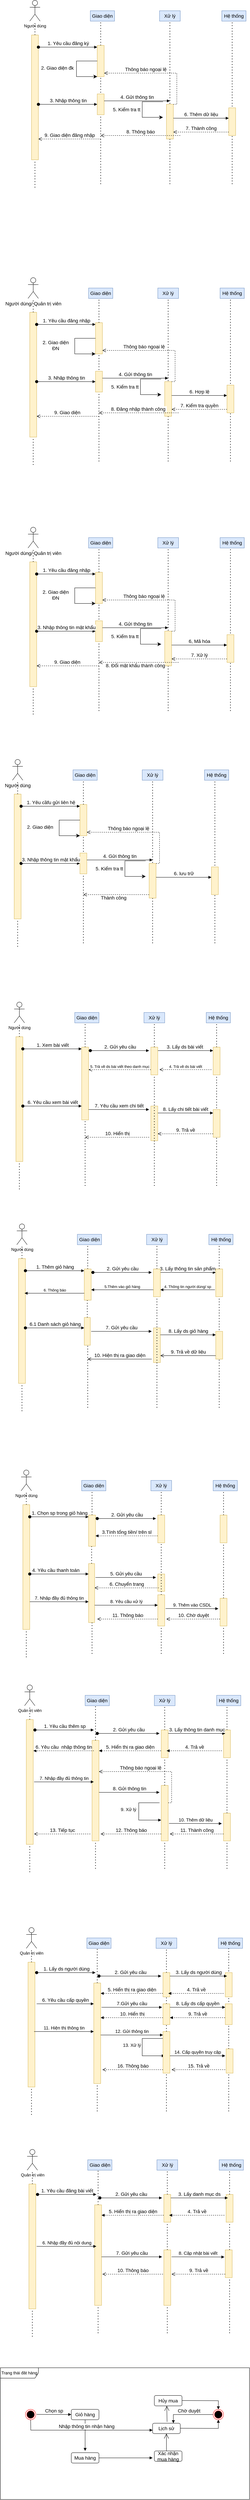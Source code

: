 <mxfile version="24.5.1" type="device">
  <diagram name="Page-1" id="nxhvBZyuIwdjZl9h73G4">
    <mxGraphModel dx="1050" dy="621" grid="1" gridSize="10" guides="1" tooltips="1" connect="1" arrows="1" fold="1" page="1" pageScale="1" pageWidth="850" pageHeight="1100" math="0" shadow="0">
      <root>
        <mxCell id="0" />
        <mxCell id="1" parent="0" />
        <mxCell id="V8nyiiID5OrlMz6nH8Cg-4" value="" style="endArrow=none;dashed=1;html=1;dashPattern=1 3;strokeWidth=2;rounded=0;" parent="1" source="V8nyiiID5OrlMz6nH8Cg-3" edge="1">
          <mxGeometry width="50" height="50" relative="1" as="geometry">
            <mxPoint x="180" y="600" as="sourcePoint" />
            <mxPoint x="180" y="120" as="targetPoint" />
            <Array as="points">
              <mxPoint x="180" y="130" />
            </Array>
          </mxGeometry>
        </mxCell>
        <mxCell id="V8nyiiID5OrlMz6nH8Cg-5" value="" style="endArrow=none;dashed=1;html=1;dashPattern=1 3;strokeWidth=2;rounded=0;" parent="1" target="V8nyiiID5OrlMz6nH8Cg-3" edge="1">
          <mxGeometry width="50" height="50" relative="1" as="geometry">
            <mxPoint x="180" y="600" as="sourcePoint" />
            <mxPoint x="180" y="120" as="targetPoint" />
          </mxGeometry>
        </mxCell>
        <mxCell id="V8nyiiID5OrlMz6nH8Cg-3" value="" style="html=1;points=[[0,0,0,0,5],[0,1,0,0,-5],[1,0,0,0,5],[1,1,0,0,-5]];perimeter=orthogonalPerimeter;outlineConnect=0;targetShapes=umlLifeline;portConstraint=eastwest;newEdgeStyle={&quot;curved&quot;:0,&quot;rounded&quot;:0};fillColor=#fff2cc;strokeColor=#d6b656;" parent="1" vertex="1">
          <mxGeometry x="170" y="160" width="20" height="360" as="geometry" />
        </mxCell>
        <mxCell id="V8nyiiID5OrlMz6nH8Cg-8" value="Người dùng" style="shape=umlActor;verticalLabelPosition=bottom;verticalAlign=top;html=1;" parent="1" vertex="1">
          <mxGeometry x="165" y="60" width="30" height="60" as="geometry" />
        </mxCell>
        <mxCell id="V8nyiiID5OrlMz6nH8Cg-11" value="1. Yêu cầu đăng ký" style="html=1;verticalAlign=bottom;startArrow=oval;endArrow=block;startSize=8;curved=0;rounded=0;entryX=0;entryY=0;entryDx=0;entryDy=5;fontSize=14;" parent="1" source="V8nyiiID5OrlMz6nH8Cg-3" target="V8nyiiID5OrlMz6nH8Cg-10" edge="1">
          <mxGeometry x="0.005" relative="1" as="geometry">
            <mxPoint x="290" y="195" as="sourcePoint" />
            <mxPoint as="offset" />
          </mxGeometry>
        </mxCell>
        <mxCell id="V8nyiiID5OrlMz6nH8Cg-12" value="" style="endArrow=none;dashed=1;html=1;dashPattern=1 3;strokeWidth=2;rounded=0;" parent="1" source="V8nyiiID5OrlMz6nH8Cg-10" edge="1">
          <mxGeometry width="50" height="50" relative="1" as="geometry">
            <mxPoint x="370" y="590" as="sourcePoint" />
            <mxPoint x="370" y="110" as="targetPoint" />
          </mxGeometry>
        </mxCell>
        <mxCell id="V8nyiiID5OrlMz6nH8Cg-13" value="" style="endArrow=none;dashed=1;html=1;dashPattern=1 3;strokeWidth=2;rounded=0;" parent="1" target="V8nyiiID5OrlMz6nH8Cg-10" edge="1">
          <mxGeometry width="50" height="50" relative="1" as="geometry">
            <mxPoint x="370" y="590" as="sourcePoint" />
            <mxPoint x="370" y="110" as="targetPoint" />
          </mxGeometry>
        </mxCell>
        <mxCell id="V8nyiiID5OrlMz6nH8Cg-10" value="" style="html=1;points=[[0,0,0,0,5],[0,1,0,0,-5],[1,0,0,0,5],[1,1,0,0,-5]];perimeter=orthogonalPerimeter;outlineConnect=0;targetShapes=umlLifeline;portConstraint=eastwest;newEdgeStyle={&quot;curved&quot;:0,&quot;rounded&quot;:0};fillColor=#fff2cc;strokeColor=#d6b656;" parent="1" vertex="1">
          <mxGeometry x="360" y="190" width="20" height="90" as="geometry" />
        </mxCell>
        <mxCell id="V8nyiiID5OrlMz6nH8Cg-14" value="" style="endArrow=none;dashed=1;html=1;dashPattern=1 3;strokeWidth=2;rounded=0;" parent="1" edge="1">
          <mxGeometry width="50" height="50" relative="1" as="geometry">
            <mxPoint x="570" y="590" as="sourcePoint" />
            <mxPoint x="570" y="110" as="targetPoint" />
          </mxGeometry>
        </mxCell>
        <mxCell id="V8nyiiID5OrlMz6nH8Cg-15" value="" style="endArrow=none;dashed=1;html=1;dashPattern=1 3;strokeWidth=2;rounded=0;" parent="1" edge="1">
          <mxGeometry width="50" height="50" relative="1" as="geometry">
            <mxPoint x="750" y="590" as="sourcePoint" />
            <mxPoint x="750" y="110" as="targetPoint" />
          </mxGeometry>
        </mxCell>
        <mxCell id="V8nyiiID5OrlMz6nH8Cg-16" value="Giao diện" style="text;html=1;strokeColor=#6c8ebf;fillColor=#dae8fc;align=center;verticalAlign=middle;whiteSpace=wrap;rounded=0;fontSize=14;" parent="1" vertex="1">
          <mxGeometry x="340" y="90" width="70" height="30" as="geometry" />
        </mxCell>
        <mxCell id="V8nyiiID5OrlMz6nH8Cg-17" value="Xử lý" style="text;html=1;strokeColor=#6c8ebf;fillColor=#dae8fc;align=center;verticalAlign=middle;whiteSpace=wrap;rounded=0;fontSize=14;" parent="1" vertex="1">
          <mxGeometry x="540" y="90" width="60" height="30" as="geometry" />
        </mxCell>
        <mxCell id="V8nyiiID5OrlMz6nH8Cg-18" value="Hệ thống" style="text;html=1;strokeColor=#6c8ebf;fillColor=#dae8fc;align=center;verticalAlign=middle;whiteSpace=wrap;rounded=0;fontSize=14;" parent="1" vertex="1">
          <mxGeometry x="720" y="90" width="70" height="30" as="geometry" />
        </mxCell>
        <mxCell id="V8nyiiID5OrlMz6nH8Cg-21" value="" style="edgeStyle=elbowEdgeStyle;elbow=horizontal;endArrow=classic;html=1;curved=0;rounded=0;endSize=8;startSize=8;exitX=0;exitY=0.5;exitDx=0;exitDy=0;exitPerimeter=0;" parent="1" source="V8nyiiID5OrlMz6nH8Cg-10" edge="1">
          <mxGeometry width="50" height="50" relative="1" as="geometry">
            <mxPoint x="350" y="230" as="sourcePoint" />
            <mxPoint x="360" y="280" as="targetPoint" />
            <Array as="points">
              <mxPoint x="300" y="240" />
            </Array>
          </mxGeometry>
        </mxCell>
        <mxCell id="V8nyiiID5OrlMz6nH8Cg-22" value="2. Giao diện đk" style="text;html=1;align=center;verticalAlign=middle;whiteSpace=wrap;rounded=0;fontSize=14;" parent="1" vertex="1">
          <mxGeometry x="195" y="240" width="100" height="30" as="geometry" />
        </mxCell>
        <mxCell id="V8nyiiID5OrlMz6nH8Cg-23" value="" style="html=1;points=[[0,0,0,0,5],[0,1,0,0,-5],[1,0,0,0,5],[1,1,0,0,-5]];perimeter=orthogonalPerimeter;outlineConnect=0;targetShapes=umlLifeline;portConstraint=eastwest;newEdgeStyle={&quot;curved&quot;:0,&quot;rounded&quot;:0};fillColor=#fff2cc;strokeColor=#d6b656;" parent="1" vertex="1">
          <mxGeometry x="360" y="330" width="20" height="60" as="geometry" />
        </mxCell>
        <mxCell id="V8nyiiID5OrlMz6nH8Cg-24" value="3. Nhập thông tin" style="html=1;verticalAlign=bottom;startArrow=oval;endArrow=block;startSize=8;curved=0;rounded=0;fontSize=14;" parent="1" source="V8nyiiID5OrlMz6nH8Cg-3" target="V8nyiiID5OrlMz6nH8Cg-23" edge="1">
          <mxGeometry x="0.005" relative="1" as="geometry">
            <mxPoint x="210" y="360" as="sourcePoint" />
            <mxPoint x="350" y="360" as="targetPoint" />
            <Array as="points">
              <mxPoint x="320" y="360" />
            </Array>
            <mxPoint as="offset" />
          </mxGeometry>
        </mxCell>
        <mxCell id="V8nyiiID5OrlMz6nH8Cg-25" value="4. Gửi thông tin" style="html=1;verticalAlign=bottom;endArrow=block;curved=0;rounded=0;fontSize=14;" parent="1" edge="1">
          <mxGeometry width="80" relative="1" as="geometry">
            <mxPoint x="380" y="350" as="sourcePoint" />
            <mxPoint x="570" y="350" as="targetPoint" />
          </mxGeometry>
        </mxCell>
        <mxCell id="V8nyiiID5OrlMz6nH8Cg-26" value="" style="html=1;points=[[0,0,0,0,5],[0,1,0,0,-5],[1,0,0,0,5],[1,1,0,0,-5]];perimeter=orthogonalPerimeter;outlineConnect=0;targetShapes=umlLifeline;portConstraint=eastwest;newEdgeStyle={&quot;curved&quot;:0,&quot;rounded&quot;:0};fillColor=#fff2cc;strokeColor=#d6b656;" parent="1" vertex="1">
          <mxGeometry x="560" y="360" width="20" height="100" as="geometry" />
        </mxCell>
        <mxCell id="V8nyiiID5OrlMz6nH8Cg-27" value="" style="html=1;points=[[0,0,0,0,5],[0,1,0,0,-5],[1,0,0,0,5],[1,1,0,0,-5]];perimeter=orthogonalPerimeter;outlineConnect=0;targetShapes=umlLifeline;portConstraint=eastwest;newEdgeStyle={&quot;curved&quot;:0,&quot;rounded&quot;:0};fillColor=#fff2cc;strokeColor=#d6b656;" parent="1" vertex="1">
          <mxGeometry x="740" y="370" width="20" height="80" as="geometry" />
        </mxCell>
        <mxCell id="V8nyiiID5OrlMz6nH8Cg-28" value="6. Thêm dữ liệu" style="html=1;verticalAlign=bottom;endArrow=block;curved=0;rounded=0;entryX=0;entryY=0;entryDx=0;entryDy=5;fontSize=14;" parent="1" edge="1">
          <mxGeometry relative="1" as="geometry">
            <mxPoint x="580" y="400" as="sourcePoint" />
            <mxPoint x="740" y="400" as="targetPoint" />
          </mxGeometry>
        </mxCell>
        <mxCell id="V8nyiiID5OrlMz6nH8Cg-31" value="" style="edgeStyle=elbowEdgeStyle;elbow=horizontal;endArrow=classic;html=1;curved=0;rounded=0;endSize=8;startSize=8;exitX=0;exitY=0.5;exitDx=0;exitDy=0;exitPerimeter=0;" parent="1" edge="1">
          <mxGeometry width="50" height="50" relative="1" as="geometry">
            <mxPoint x="550" y="352.5" as="sourcePoint" />
            <mxPoint x="550" y="397.5" as="targetPoint" />
            <Array as="points">
              <mxPoint x="490" y="357.5" />
            </Array>
          </mxGeometry>
        </mxCell>
        <mxCell id="V8nyiiID5OrlMz6nH8Cg-32" value="5. Kiểm tra tt" style="text;html=1;align=center;verticalAlign=middle;whiteSpace=wrap;rounded=0;fontSize=14;" parent="1" vertex="1">
          <mxGeometry x="400" y="360" width="90" height="30" as="geometry" />
        </mxCell>
        <mxCell id="V8nyiiID5OrlMz6nH8Cg-33" value="Thông báo ngoại lệ" style="html=1;verticalAlign=bottom;endArrow=open;dashed=1;endSize=8;curved=0;rounded=0;fontSize=14;" parent="1" source="V8nyiiID5OrlMz6nH8Cg-26" edge="1">
          <mxGeometry x="0.226" relative="1" as="geometry">
            <mxPoint x="590" y="370" as="sourcePoint" />
            <mxPoint x="380" y="270" as="targetPoint" />
            <Array as="points">
              <mxPoint x="590" y="360" />
              <mxPoint x="590" y="270" />
            </Array>
            <mxPoint as="offset" />
          </mxGeometry>
        </mxCell>
        <mxCell id="V8nyiiID5OrlMz6nH8Cg-34" value="7. Thành công" style="html=1;verticalAlign=bottom;endArrow=open;dashed=1;endSize=8;curved=0;rounded=0;fontSize=14;" parent="1" target="V8nyiiID5OrlMz6nH8Cg-26" edge="1">
          <mxGeometry relative="1" as="geometry">
            <mxPoint x="740" y="440" as="sourcePoint" />
            <mxPoint x="660" y="440" as="targetPoint" />
          </mxGeometry>
        </mxCell>
        <mxCell id="V8nyiiID5OrlMz6nH8Cg-35" value="8. Thông báo" style="html=1;verticalAlign=bottom;endArrow=open;dashed=1;endSize=8;curved=0;rounded=0;fontSize=14;" parent="1" edge="1">
          <mxGeometry relative="1" as="geometry">
            <mxPoint x="600" y="450" as="sourcePoint" />
            <mxPoint x="370" y="450" as="targetPoint" />
          </mxGeometry>
        </mxCell>
        <mxCell id="V8nyiiID5OrlMz6nH8Cg-36" value="9. Giao diện đăng nhập" style="html=1;verticalAlign=bottom;endArrow=open;dashed=1;endSize=8;curved=0;rounded=0;fontSize=14;" parent="1" edge="1">
          <mxGeometry relative="1" as="geometry">
            <mxPoint x="370" y="460" as="sourcePoint" />
            <mxPoint x="190" y="460" as="targetPoint" />
          </mxGeometry>
        </mxCell>
        <mxCell id="V8nyiiID5OrlMz6nH8Cg-71" value="" style="endArrow=none;dashed=1;html=1;dashPattern=1 3;strokeWidth=2;rounded=0;" parent="1" source="V8nyiiID5OrlMz6nH8Cg-73" edge="1">
          <mxGeometry width="50" height="50" relative="1" as="geometry">
            <mxPoint x="175" y="1400" as="sourcePoint" />
            <mxPoint x="175" y="920" as="targetPoint" />
            <Array as="points">
              <mxPoint x="175" y="930" />
            </Array>
          </mxGeometry>
        </mxCell>
        <mxCell id="V8nyiiID5OrlMz6nH8Cg-72" value="" style="endArrow=none;dashed=1;html=1;dashPattern=1 3;strokeWidth=2;rounded=0;" parent="1" target="V8nyiiID5OrlMz6nH8Cg-73" edge="1">
          <mxGeometry width="50" height="50" relative="1" as="geometry">
            <mxPoint x="175" y="1400" as="sourcePoint" />
            <mxPoint x="175" y="920" as="targetPoint" />
          </mxGeometry>
        </mxCell>
        <mxCell id="V8nyiiID5OrlMz6nH8Cg-73" value="" style="html=1;points=[[0,0,0,0,5],[0,1,0,0,-5],[1,0,0,0,5],[1,1,0,0,-5]];perimeter=orthogonalPerimeter;outlineConnect=0;targetShapes=umlLifeline;portConstraint=eastwest;newEdgeStyle={&quot;curved&quot;:0,&quot;rounded&quot;:0};fillColor=#fff2cc;strokeColor=#d6b656;" parent="1" vertex="1">
          <mxGeometry x="165" y="960" width="20" height="360" as="geometry" />
        </mxCell>
        <mxCell id="V8nyiiID5OrlMz6nH8Cg-74" value="Người dùng/ Quản trị viên" style="shape=umlActor;verticalLabelPosition=bottom;verticalAlign=top;html=1;fontSize=14;" parent="1" vertex="1">
          <mxGeometry x="160" y="860" width="30" height="60" as="geometry" />
        </mxCell>
        <mxCell id="V8nyiiID5OrlMz6nH8Cg-75" value="1. Yêu cầu đăng nhập" style="html=1;verticalAlign=bottom;startArrow=oval;endArrow=block;startSize=8;curved=0;rounded=0;entryX=0;entryY=0;entryDx=0;entryDy=5;fontSize=14;" parent="1" source="V8nyiiID5OrlMz6nH8Cg-73" target="V8nyiiID5OrlMz6nH8Cg-78" edge="1">
          <mxGeometry x="0.005" relative="1" as="geometry">
            <mxPoint x="285" y="995" as="sourcePoint" />
            <mxPoint as="offset" />
          </mxGeometry>
        </mxCell>
        <mxCell id="V8nyiiID5OrlMz6nH8Cg-76" value="" style="endArrow=none;dashed=1;html=1;dashPattern=1 3;strokeWidth=2;rounded=0;" parent="1" source="V8nyiiID5OrlMz6nH8Cg-78" edge="1">
          <mxGeometry width="50" height="50" relative="1" as="geometry">
            <mxPoint x="365" y="1390" as="sourcePoint" />
            <mxPoint x="365" y="910" as="targetPoint" />
          </mxGeometry>
        </mxCell>
        <mxCell id="V8nyiiID5OrlMz6nH8Cg-77" value="" style="endArrow=none;dashed=1;html=1;dashPattern=1 3;strokeWidth=2;rounded=0;" parent="1" target="V8nyiiID5OrlMz6nH8Cg-78" edge="1">
          <mxGeometry width="50" height="50" relative="1" as="geometry">
            <mxPoint x="365" y="1390" as="sourcePoint" />
            <mxPoint x="365" y="910" as="targetPoint" />
          </mxGeometry>
        </mxCell>
        <mxCell id="V8nyiiID5OrlMz6nH8Cg-78" value="" style="html=1;points=[[0,0,0,0,5],[0,1,0,0,-5],[1,0,0,0,5],[1,1,0,0,-5]];perimeter=orthogonalPerimeter;outlineConnect=0;targetShapes=umlLifeline;portConstraint=eastwest;newEdgeStyle={&quot;curved&quot;:0,&quot;rounded&quot;:0};fillColor=#fff2cc;strokeColor=#d6b656;" parent="1" vertex="1">
          <mxGeometry x="355" y="990" width="20" height="90" as="geometry" />
        </mxCell>
        <mxCell id="V8nyiiID5OrlMz6nH8Cg-79" value="" style="endArrow=none;dashed=1;html=1;dashPattern=1 3;strokeWidth=2;rounded=0;" parent="1" edge="1">
          <mxGeometry width="50" height="50" relative="1" as="geometry">
            <mxPoint x="565" y="1390" as="sourcePoint" />
            <mxPoint x="565" y="910" as="targetPoint" />
          </mxGeometry>
        </mxCell>
        <mxCell id="V8nyiiID5OrlMz6nH8Cg-80" value="" style="endArrow=none;dashed=1;html=1;dashPattern=1 3;strokeWidth=2;rounded=0;" parent="1" edge="1">
          <mxGeometry width="50" height="50" relative="1" as="geometry">
            <mxPoint x="745" y="1390" as="sourcePoint" />
            <mxPoint x="745" y="910" as="targetPoint" />
          </mxGeometry>
        </mxCell>
        <mxCell id="V8nyiiID5OrlMz6nH8Cg-81" value="Giao diện" style="text;html=1;strokeColor=#6c8ebf;fillColor=#dae8fc;align=center;verticalAlign=middle;whiteSpace=wrap;rounded=0;fontSize=14;" parent="1" vertex="1">
          <mxGeometry x="335" y="890" width="70" height="30" as="geometry" />
        </mxCell>
        <mxCell id="V8nyiiID5OrlMz6nH8Cg-82" value="Xử lý" style="text;html=1;strokeColor=#6c8ebf;fillColor=#dae8fc;align=center;verticalAlign=middle;whiteSpace=wrap;rounded=0;fontSize=14;" parent="1" vertex="1">
          <mxGeometry x="535" y="890" width="60" height="30" as="geometry" />
        </mxCell>
        <mxCell id="V8nyiiID5OrlMz6nH8Cg-83" value="Hệ thống" style="text;html=1;strokeColor=#6c8ebf;fillColor=#dae8fc;align=center;verticalAlign=middle;whiteSpace=wrap;rounded=0;fontSize=14;" parent="1" vertex="1">
          <mxGeometry x="715" y="890" width="70" height="30" as="geometry" />
        </mxCell>
        <mxCell id="V8nyiiID5OrlMz6nH8Cg-84" value="" style="edgeStyle=elbowEdgeStyle;elbow=horizontal;endArrow=classic;html=1;curved=0;rounded=0;endSize=8;startSize=8;exitX=0;exitY=0.5;exitDx=0;exitDy=0;exitPerimeter=0;" parent="1" source="V8nyiiID5OrlMz6nH8Cg-78" edge="1">
          <mxGeometry width="50" height="50" relative="1" as="geometry">
            <mxPoint x="345" y="1030" as="sourcePoint" />
            <mxPoint x="355" y="1080" as="targetPoint" />
            <Array as="points">
              <mxPoint x="295" y="1040" />
            </Array>
          </mxGeometry>
        </mxCell>
        <mxCell id="V8nyiiID5OrlMz6nH8Cg-85" value="2. Giao diện ĐN" style="text;html=1;align=center;verticalAlign=middle;whiteSpace=wrap;rounded=0;fontSize=14;" parent="1" vertex="1">
          <mxGeometry x="190" y="1040" width="100" height="30" as="geometry" />
        </mxCell>
        <mxCell id="V8nyiiID5OrlMz6nH8Cg-86" value="" style="html=1;points=[[0,0,0,0,5],[0,1,0,0,-5],[1,0,0,0,5],[1,1,0,0,-5]];perimeter=orthogonalPerimeter;outlineConnect=0;targetShapes=umlLifeline;portConstraint=eastwest;newEdgeStyle={&quot;curved&quot;:0,&quot;rounded&quot;:0};fillColor=#fff2cc;strokeColor=#d6b656;" parent="1" vertex="1">
          <mxGeometry x="355" y="1130" width="20" height="60" as="geometry" />
        </mxCell>
        <mxCell id="V8nyiiID5OrlMz6nH8Cg-87" value="3. Nhập thông tin" style="html=1;verticalAlign=bottom;startArrow=oval;endArrow=block;startSize=8;curved=0;rounded=0;fontSize=14;" parent="1" source="V8nyiiID5OrlMz6nH8Cg-73" target="V8nyiiID5OrlMz6nH8Cg-86" edge="1">
          <mxGeometry x="0.005" relative="1" as="geometry">
            <mxPoint x="205" y="1160" as="sourcePoint" />
            <mxPoint x="345" y="1160" as="targetPoint" />
            <Array as="points">
              <mxPoint x="315" y="1160" />
            </Array>
            <mxPoint as="offset" />
          </mxGeometry>
        </mxCell>
        <mxCell id="V8nyiiID5OrlMz6nH8Cg-88" value="4. Gửi thông tin" style="html=1;verticalAlign=bottom;endArrow=block;curved=0;rounded=0;fontSize=14;" parent="1" edge="1">
          <mxGeometry width="80" relative="1" as="geometry">
            <mxPoint x="375" y="1150" as="sourcePoint" />
            <mxPoint x="565" y="1150" as="targetPoint" />
          </mxGeometry>
        </mxCell>
        <mxCell id="V8nyiiID5OrlMz6nH8Cg-89" value="" style="html=1;points=[[0,0,0,0,5],[0,1,0,0,-5],[1,0,0,0,5],[1,1,0,0,-5]];perimeter=orthogonalPerimeter;outlineConnect=0;targetShapes=umlLifeline;portConstraint=eastwest;newEdgeStyle={&quot;curved&quot;:0,&quot;rounded&quot;:0};fillColor=#fff2cc;strokeColor=#d6b656;" parent="1" vertex="1">
          <mxGeometry x="555" y="1160" width="20" height="100" as="geometry" />
        </mxCell>
        <mxCell id="V8nyiiID5OrlMz6nH8Cg-90" value="" style="html=1;points=[[0,0,0,0,5],[0,1,0,0,-5],[1,0,0,0,5],[1,1,0,0,-5]];perimeter=orthogonalPerimeter;outlineConnect=0;targetShapes=umlLifeline;portConstraint=eastwest;newEdgeStyle={&quot;curved&quot;:0,&quot;rounded&quot;:0};fillColor=#fff2cc;strokeColor=#d6b656;" parent="1" vertex="1">
          <mxGeometry x="735" y="1170" width="20" height="80" as="geometry" />
        </mxCell>
        <mxCell id="V8nyiiID5OrlMz6nH8Cg-91" value="6. Hợp lệ" style="html=1;verticalAlign=bottom;endArrow=block;curved=0;rounded=0;entryX=0;entryY=0;entryDx=0;entryDy=5;fontSize=14;" parent="1" edge="1">
          <mxGeometry relative="1" as="geometry">
            <mxPoint x="575" y="1200" as="sourcePoint" />
            <mxPoint x="735" y="1200" as="targetPoint" />
          </mxGeometry>
        </mxCell>
        <mxCell id="V8nyiiID5OrlMz6nH8Cg-92" value="" style="edgeStyle=elbowEdgeStyle;elbow=horizontal;endArrow=classic;html=1;curved=0;rounded=0;endSize=8;startSize=8;exitX=0;exitY=0.5;exitDx=0;exitDy=0;exitPerimeter=0;" parent="1" edge="1">
          <mxGeometry width="50" height="50" relative="1" as="geometry">
            <mxPoint x="545" y="1152.5" as="sourcePoint" />
            <mxPoint x="545" y="1197.5" as="targetPoint" />
            <Array as="points">
              <mxPoint x="485" y="1157.5" />
            </Array>
          </mxGeometry>
        </mxCell>
        <mxCell id="V8nyiiID5OrlMz6nH8Cg-93" value="5. Kiểm tra tt" style="text;html=1;align=center;verticalAlign=middle;whiteSpace=wrap;rounded=0;fontSize=14;" parent="1" vertex="1">
          <mxGeometry x="395" y="1160" width="90" height="30" as="geometry" />
        </mxCell>
        <mxCell id="V8nyiiID5OrlMz6nH8Cg-94" value="Thông báo ngoại lệ" style="html=1;verticalAlign=bottom;endArrow=open;dashed=1;endSize=8;curved=0;rounded=0;fontSize=14;" parent="1" source="V8nyiiID5OrlMz6nH8Cg-89" edge="1">
          <mxGeometry x="0.226" relative="1" as="geometry">
            <mxPoint x="585" y="1170" as="sourcePoint" />
            <mxPoint x="375" y="1070" as="targetPoint" />
            <Array as="points">
              <mxPoint x="585" y="1160" />
              <mxPoint x="585" y="1070" />
            </Array>
            <mxPoint as="offset" />
          </mxGeometry>
        </mxCell>
        <mxCell id="V8nyiiID5OrlMz6nH8Cg-95" value="7. Kiểm tra quyền" style="html=1;verticalAlign=bottom;endArrow=open;dashed=1;endSize=8;curved=0;rounded=0;fontSize=14;" parent="1" target="V8nyiiID5OrlMz6nH8Cg-89" edge="1">
          <mxGeometry relative="1" as="geometry">
            <mxPoint x="735" y="1240" as="sourcePoint" />
            <mxPoint x="655" y="1240" as="targetPoint" />
            <mxPoint as="offset" />
          </mxGeometry>
        </mxCell>
        <mxCell id="V8nyiiID5OrlMz6nH8Cg-96" value="8. Đăng nhập thành công&amp;nbsp;" style="html=1;verticalAlign=bottom;endArrow=open;dashed=1;endSize=8;curved=0;rounded=0;fontSize=14;" parent="1" edge="1">
          <mxGeometry relative="1" as="geometry">
            <mxPoint x="595" y="1250" as="sourcePoint" />
            <mxPoint x="365" y="1250" as="targetPoint" />
          </mxGeometry>
        </mxCell>
        <mxCell id="V8nyiiID5OrlMz6nH8Cg-97" value="9. Giao diện&amp;nbsp;" style="html=1;verticalAlign=bottom;endArrow=open;dashed=1;endSize=8;curved=0;rounded=0;fontSize=14;" parent="1" edge="1">
          <mxGeometry relative="1" as="geometry">
            <mxPoint x="365" y="1260" as="sourcePoint" />
            <mxPoint x="185" y="1260" as="targetPoint" />
          </mxGeometry>
        </mxCell>
        <mxCell id="V8nyiiID5OrlMz6nH8Cg-100" value="" style="endArrow=none;dashed=1;html=1;dashPattern=1 3;strokeWidth=2;rounded=0;" parent="1" source="V8nyiiID5OrlMz6nH8Cg-102" edge="1">
          <mxGeometry width="50" height="50" relative="1" as="geometry">
            <mxPoint x="175" y="2120" as="sourcePoint" />
            <mxPoint x="175" y="1640" as="targetPoint" />
            <Array as="points">
              <mxPoint x="175" y="1650" />
            </Array>
          </mxGeometry>
        </mxCell>
        <mxCell id="V8nyiiID5OrlMz6nH8Cg-101" value="" style="endArrow=none;dashed=1;html=1;dashPattern=1 3;strokeWidth=2;rounded=0;" parent="1" target="V8nyiiID5OrlMz6nH8Cg-102" edge="1">
          <mxGeometry width="50" height="50" relative="1" as="geometry">
            <mxPoint x="175" y="2120" as="sourcePoint" />
            <mxPoint x="175" y="1640" as="targetPoint" />
          </mxGeometry>
        </mxCell>
        <mxCell id="V8nyiiID5OrlMz6nH8Cg-102" value="" style="html=1;points=[[0,0,0,0,5],[0,1,0,0,-5],[1,0,0,0,5],[1,1,0,0,-5]];perimeter=orthogonalPerimeter;outlineConnect=0;targetShapes=umlLifeline;portConstraint=eastwest;newEdgeStyle={&quot;curved&quot;:0,&quot;rounded&quot;:0};fillColor=#fff2cc;strokeColor=#d6b656;" parent="1" vertex="1">
          <mxGeometry x="165" y="1680" width="20" height="360" as="geometry" />
        </mxCell>
        <mxCell id="V8nyiiID5OrlMz6nH8Cg-103" value="Người dùng/ Quản trị viên" style="shape=umlActor;verticalLabelPosition=bottom;verticalAlign=top;html=1;fontSize=14;" parent="1" vertex="1">
          <mxGeometry x="160" y="1580" width="30" height="60" as="geometry" />
        </mxCell>
        <mxCell id="V8nyiiID5OrlMz6nH8Cg-104" value="1. Yêu cầu đăng nhập" style="html=1;verticalAlign=bottom;startArrow=oval;endArrow=block;startSize=8;curved=0;rounded=0;entryX=0;entryY=0;entryDx=0;entryDy=5;fontSize=14;" parent="1" source="V8nyiiID5OrlMz6nH8Cg-102" target="V8nyiiID5OrlMz6nH8Cg-107" edge="1">
          <mxGeometry x="0.005" relative="1" as="geometry">
            <mxPoint x="285" y="1715" as="sourcePoint" />
            <mxPoint as="offset" />
          </mxGeometry>
        </mxCell>
        <mxCell id="V8nyiiID5OrlMz6nH8Cg-105" value="" style="endArrow=none;dashed=1;html=1;dashPattern=1 3;strokeWidth=2;rounded=0;" parent="1" source="V8nyiiID5OrlMz6nH8Cg-107" edge="1">
          <mxGeometry width="50" height="50" relative="1" as="geometry">
            <mxPoint x="365" y="2110" as="sourcePoint" />
            <mxPoint x="365" y="1630" as="targetPoint" />
          </mxGeometry>
        </mxCell>
        <mxCell id="V8nyiiID5OrlMz6nH8Cg-106" value="" style="endArrow=none;dashed=1;html=1;dashPattern=1 3;strokeWidth=2;rounded=0;" parent="1" target="V8nyiiID5OrlMz6nH8Cg-107" edge="1">
          <mxGeometry width="50" height="50" relative="1" as="geometry">
            <mxPoint x="365" y="2110" as="sourcePoint" />
            <mxPoint x="365" y="1630" as="targetPoint" />
          </mxGeometry>
        </mxCell>
        <mxCell id="V8nyiiID5OrlMz6nH8Cg-107" value="" style="html=1;points=[[0,0,0,0,5],[0,1,0,0,-5],[1,0,0,0,5],[1,1,0,0,-5]];perimeter=orthogonalPerimeter;outlineConnect=0;targetShapes=umlLifeline;portConstraint=eastwest;newEdgeStyle={&quot;curved&quot;:0,&quot;rounded&quot;:0};fillColor=#fff2cc;strokeColor=#d6b656;" parent="1" vertex="1">
          <mxGeometry x="355" y="1710" width="20" height="90" as="geometry" />
        </mxCell>
        <mxCell id="V8nyiiID5OrlMz6nH8Cg-108" value="" style="endArrow=none;dashed=1;html=1;dashPattern=1 3;strokeWidth=2;rounded=0;" parent="1" edge="1">
          <mxGeometry width="50" height="50" relative="1" as="geometry">
            <mxPoint x="565" y="2110" as="sourcePoint" />
            <mxPoint x="565" y="1630" as="targetPoint" />
          </mxGeometry>
        </mxCell>
        <mxCell id="V8nyiiID5OrlMz6nH8Cg-109" value="" style="endArrow=none;dashed=1;html=1;dashPattern=1 3;strokeWidth=2;rounded=0;" parent="1" edge="1">
          <mxGeometry width="50" height="50" relative="1" as="geometry">
            <mxPoint x="745" y="2110" as="sourcePoint" />
            <mxPoint x="745" y="1630" as="targetPoint" />
          </mxGeometry>
        </mxCell>
        <mxCell id="V8nyiiID5OrlMz6nH8Cg-110" value="Giao diện" style="text;html=1;strokeColor=#6c8ebf;fillColor=#dae8fc;align=center;verticalAlign=middle;whiteSpace=wrap;rounded=0;fontSize=14;" parent="1" vertex="1">
          <mxGeometry x="335" y="1610" width="70" height="30" as="geometry" />
        </mxCell>
        <mxCell id="V8nyiiID5OrlMz6nH8Cg-111" value="Xử lý" style="text;html=1;strokeColor=#6c8ebf;fillColor=#dae8fc;align=center;verticalAlign=middle;whiteSpace=wrap;rounded=0;fontSize=14;" parent="1" vertex="1">
          <mxGeometry x="535" y="1610" width="60" height="30" as="geometry" />
        </mxCell>
        <mxCell id="V8nyiiID5OrlMz6nH8Cg-112" value="Hệ thống" style="text;html=1;strokeColor=#6c8ebf;fillColor=#dae8fc;align=center;verticalAlign=middle;whiteSpace=wrap;rounded=0;fontSize=14;" parent="1" vertex="1">
          <mxGeometry x="715" y="1610" width="70" height="30" as="geometry" />
        </mxCell>
        <mxCell id="V8nyiiID5OrlMz6nH8Cg-113" value="" style="edgeStyle=elbowEdgeStyle;elbow=horizontal;endArrow=classic;html=1;curved=0;rounded=0;endSize=8;startSize=8;exitX=0;exitY=0.5;exitDx=0;exitDy=0;exitPerimeter=0;" parent="1" source="V8nyiiID5OrlMz6nH8Cg-107" edge="1">
          <mxGeometry width="50" height="50" relative="1" as="geometry">
            <mxPoint x="345" y="1750" as="sourcePoint" />
            <mxPoint x="355" y="1800" as="targetPoint" />
            <Array as="points">
              <mxPoint x="295" y="1760" />
            </Array>
          </mxGeometry>
        </mxCell>
        <mxCell id="V8nyiiID5OrlMz6nH8Cg-114" value="2. Giao diện ĐN" style="text;html=1;align=center;verticalAlign=middle;whiteSpace=wrap;rounded=0;fontSize=14;" parent="1" vertex="1">
          <mxGeometry x="190" y="1760" width="100" height="30" as="geometry" />
        </mxCell>
        <mxCell id="V8nyiiID5OrlMz6nH8Cg-115" value="" style="html=1;points=[[0,0,0,0,5],[0,1,0,0,-5],[1,0,0,0,5],[1,1,0,0,-5]];perimeter=orthogonalPerimeter;outlineConnect=0;targetShapes=umlLifeline;portConstraint=eastwest;newEdgeStyle={&quot;curved&quot;:0,&quot;rounded&quot;:0};fillColor=#fff2cc;strokeColor=#d6b656;" parent="1" vertex="1">
          <mxGeometry x="355" y="1850" width="20" height="60" as="geometry" />
        </mxCell>
        <mxCell id="V8nyiiID5OrlMz6nH8Cg-116" value="3. Nhập thông tin mật khẩu" style="html=1;verticalAlign=bottom;startArrow=oval;endArrow=block;startSize=8;curved=0;rounded=0;fontSize=14;" parent="1" source="V8nyiiID5OrlMz6nH8Cg-102" target="V8nyiiID5OrlMz6nH8Cg-115" edge="1">
          <mxGeometry x="0.005" relative="1" as="geometry">
            <mxPoint x="205" y="1880" as="sourcePoint" />
            <mxPoint x="345" y="1880" as="targetPoint" />
            <Array as="points">
              <mxPoint x="315" y="1880" />
            </Array>
            <mxPoint as="offset" />
          </mxGeometry>
        </mxCell>
        <mxCell id="V8nyiiID5OrlMz6nH8Cg-117" value="4. Gửi thông tin" style="html=1;verticalAlign=bottom;endArrow=block;curved=0;rounded=0;fontSize=14;" parent="1" edge="1">
          <mxGeometry width="80" relative="1" as="geometry">
            <mxPoint x="375" y="1870" as="sourcePoint" />
            <mxPoint x="565" y="1870" as="targetPoint" />
          </mxGeometry>
        </mxCell>
        <mxCell id="V8nyiiID5OrlMz6nH8Cg-118" value="" style="html=1;points=[[0,0,0,0,5],[0,1,0,0,-5],[1,0,0,0,5],[1,1,0,0,-5]];perimeter=orthogonalPerimeter;outlineConnect=0;targetShapes=umlLifeline;portConstraint=eastwest;newEdgeStyle={&quot;curved&quot;:0,&quot;rounded&quot;:0};fillColor=#fff2cc;strokeColor=#d6b656;" parent="1" vertex="1">
          <mxGeometry x="555" y="1880" width="20" height="100" as="geometry" />
        </mxCell>
        <mxCell id="V8nyiiID5OrlMz6nH8Cg-119" value="" style="html=1;points=[[0,0,0,0,5],[0,1,0,0,-5],[1,0,0,0,5],[1,1,0,0,-5]];perimeter=orthogonalPerimeter;outlineConnect=0;targetShapes=umlLifeline;portConstraint=eastwest;newEdgeStyle={&quot;curved&quot;:0,&quot;rounded&quot;:0};fillColor=#fff2cc;strokeColor=#d6b656;" parent="1" vertex="1">
          <mxGeometry x="735" y="1890" width="20" height="80" as="geometry" />
        </mxCell>
        <mxCell id="V8nyiiID5OrlMz6nH8Cg-120" value="6, Mã hóa" style="html=1;verticalAlign=bottom;endArrow=block;curved=0;rounded=0;entryX=0;entryY=0;entryDx=0;entryDy=5;fontSize=14;" parent="1" edge="1">
          <mxGeometry relative="1" as="geometry">
            <mxPoint x="575" y="1920" as="sourcePoint" />
            <mxPoint x="735" y="1920" as="targetPoint" />
          </mxGeometry>
        </mxCell>
        <mxCell id="V8nyiiID5OrlMz6nH8Cg-121" value="" style="edgeStyle=elbowEdgeStyle;elbow=horizontal;endArrow=classic;html=1;curved=0;rounded=0;endSize=8;startSize=8;exitX=0;exitY=0.5;exitDx=0;exitDy=0;exitPerimeter=0;" parent="1" edge="1">
          <mxGeometry width="50" height="50" relative="1" as="geometry">
            <mxPoint x="545" y="1872.5" as="sourcePoint" />
            <mxPoint x="545" y="1917.5" as="targetPoint" />
            <Array as="points">
              <mxPoint x="485" y="1877.5" />
            </Array>
          </mxGeometry>
        </mxCell>
        <mxCell id="V8nyiiID5OrlMz6nH8Cg-122" value="5. Kiểm tra tt" style="text;html=1;align=center;verticalAlign=middle;whiteSpace=wrap;rounded=0;fontSize=14;" parent="1" vertex="1">
          <mxGeometry x="395" y="1880" width="90" height="30" as="geometry" />
        </mxCell>
        <mxCell id="V8nyiiID5OrlMz6nH8Cg-123" value="Thông báo ngoại lệ" style="html=1;verticalAlign=bottom;endArrow=open;dashed=1;endSize=8;curved=0;rounded=0;fontSize=14;" parent="1" source="V8nyiiID5OrlMz6nH8Cg-118" edge="1">
          <mxGeometry x="0.226" relative="1" as="geometry">
            <mxPoint x="585" y="1890" as="sourcePoint" />
            <mxPoint x="375" y="1790" as="targetPoint" />
            <Array as="points">
              <mxPoint x="585" y="1880" />
              <mxPoint x="585" y="1790" />
            </Array>
            <mxPoint as="offset" />
          </mxGeometry>
        </mxCell>
        <mxCell id="V8nyiiID5OrlMz6nH8Cg-124" value="7. Xử lý" style="html=1;verticalAlign=bottom;endArrow=open;dashed=1;endSize=8;curved=0;rounded=0;fontSize=14;" parent="1" target="V8nyiiID5OrlMz6nH8Cg-118" edge="1">
          <mxGeometry relative="1" as="geometry">
            <mxPoint x="735" y="1960" as="sourcePoint" />
            <mxPoint x="655" y="1960" as="targetPoint" />
            <mxPoint as="offset" />
          </mxGeometry>
        </mxCell>
        <mxCell id="V8nyiiID5OrlMz6nH8Cg-125" value="8. Đổi mật khẩu thành công" style="html=1;verticalAlign=bottom;endArrow=open;dashed=1;endSize=8;curved=0;rounded=0;fontSize=14;" parent="1" edge="1">
          <mxGeometry x="0.087" y="20" relative="1" as="geometry">
            <mxPoint x="595" y="1970" as="sourcePoint" />
            <mxPoint x="365" y="1970" as="targetPoint" />
            <mxPoint as="offset" />
          </mxGeometry>
        </mxCell>
        <mxCell id="V8nyiiID5OrlMz6nH8Cg-126" value="9. Giao diện&amp;nbsp;" style="html=1;verticalAlign=bottom;endArrow=open;dashed=1;endSize=8;curved=0;rounded=0;fontSize=14;" parent="1" edge="1">
          <mxGeometry relative="1" as="geometry">
            <mxPoint x="365" y="1980" as="sourcePoint" />
            <mxPoint x="185" y="1980" as="targetPoint" />
          </mxGeometry>
        </mxCell>
        <mxCell id="V8nyiiID5OrlMz6nH8Cg-127" value="" style="endArrow=none;dashed=1;html=1;dashPattern=1 3;strokeWidth=2;rounded=0;" parent="1" source="V8nyiiID5OrlMz6nH8Cg-129" edge="1">
          <mxGeometry width="50" height="50" relative="1" as="geometry">
            <mxPoint x="130" y="2790" as="sourcePoint" />
            <mxPoint x="130" y="2310" as="targetPoint" />
            <Array as="points">
              <mxPoint x="130" y="2320" />
            </Array>
          </mxGeometry>
        </mxCell>
        <mxCell id="V8nyiiID5OrlMz6nH8Cg-128" value="" style="endArrow=none;dashed=1;html=1;dashPattern=1 3;strokeWidth=2;rounded=0;" parent="1" target="V8nyiiID5OrlMz6nH8Cg-129" edge="1">
          <mxGeometry width="50" height="50" relative="1" as="geometry">
            <mxPoint x="130" y="2790" as="sourcePoint" />
            <mxPoint x="130" y="2310" as="targetPoint" />
          </mxGeometry>
        </mxCell>
        <mxCell id="V8nyiiID5OrlMz6nH8Cg-129" value="" style="html=1;points=[[0,0,0,0,5],[0,1,0,0,-5],[1,0,0,0,5],[1,1,0,0,-5]];perimeter=orthogonalPerimeter;outlineConnect=0;targetShapes=umlLifeline;portConstraint=eastwest;newEdgeStyle={&quot;curved&quot;:0,&quot;rounded&quot;:0};fillColor=#fff2cc;strokeColor=#d6b656;" parent="1" vertex="1">
          <mxGeometry x="120" y="2350" width="20" height="360" as="geometry" />
        </mxCell>
        <mxCell id="V8nyiiID5OrlMz6nH8Cg-130" value="Người dùng" style="shape=umlActor;verticalLabelPosition=bottom;verticalAlign=top;html=1;fontSize=14;" parent="1" vertex="1">
          <mxGeometry x="115" y="2250" width="30" height="60" as="geometry" />
        </mxCell>
        <mxCell id="V8nyiiID5OrlMz6nH8Cg-131" value="1. Yêu cầfu gửi liên hệ" style="html=1;verticalAlign=bottom;startArrow=oval;endArrow=block;startSize=8;curved=0;rounded=0;entryX=0;entryY=0;entryDx=0;entryDy=5;fontSize=14;" parent="1" source="V8nyiiID5OrlMz6nH8Cg-129" target="V8nyiiID5OrlMz6nH8Cg-134" edge="1">
          <mxGeometry x="0.005" relative="1" as="geometry">
            <mxPoint x="240" y="2385" as="sourcePoint" />
            <mxPoint as="offset" />
          </mxGeometry>
        </mxCell>
        <mxCell id="V8nyiiID5OrlMz6nH8Cg-132" value="" style="endArrow=none;dashed=1;html=1;dashPattern=1 3;strokeWidth=2;rounded=0;" parent="1" source="V8nyiiID5OrlMz6nH8Cg-134" edge="1">
          <mxGeometry width="50" height="50" relative="1" as="geometry">
            <mxPoint x="320" y="2780" as="sourcePoint" />
            <mxPoint x="320" y="2300" as="targetPoint" />
          </mxGeometry>
        </mxCell>
        <mxCell id="V8nyiiID5OrlMz6nH8Cg-133" value="" style="endArrow=none;dashed=1;html=1;dashPattern=1 3;strokeWidth=2;rounded=0;" parent="1" target="V8nyiiID5OrlMz6nH8Cg-134" edge="1">
          <mxGeometry width="50" height="50" relative="1" as="geometry">
            <mxPoint x="320" y="2780" as="sourcePoint" />
            <mxPoint x="320" y="2300" as="targetPoint" />
          </mxGeometry>
        </mxCell>
        <mxCell id="V8nyiiID5OrlMz6nH8Cg-134" value="" style="html=1;points=[[0,0,0,0,5],[0,1,0,0,-5],[1,0,0,0,5],[1,1,0,0,-5]];perimeter=orthogonalPerimeter;outlineConnect=0;targetShapes=umlLifeline;portConstraint=eastwest;newEdgeStyle={&quot;curved&quot;:0,&quot;rounded&quot;:0};fillColor=#fff2cc;strokeColor=#d6b656;" parent="1" vertex="1">
          <mxGeometry x="310" y="2380" width="20" height="90" as="geometry" />
        </mxCell>
        <mxCell id="V8nyiiID5OrlMz6nH8Cg-135" value="" style="endArrow=none;dashed=1;html=1;dashPattern=1 3;strokeWidth=2;rounded=0;" parent="1" edge="1">
          <mxGeometry width="50" height="50" relative="1" as="geometry">
            <mxPoint x="520" y="2780" as="sourcePoint" />
            <mxPoint x="520" y="2300" as="targetPoint" />
          </mxGeometry>
        </mxCell>
        <mxCell id="V8nyiiID5OrlMz6nH8Cg-136" value="" style="endArrow=none;dashed=1;html=1;dashPattern=1 3;strokeWidth=2;rounded=0;" parent="1" edge="1">
          <mxGeometry width="50" height="50" relative="1" as="geometry">
            <mxPoint x="700" y="2780" as="sourcePoint" />
            <mxPoint x="700" y="2300" as="targetPoint" />
          </mxGeometry>
        </mxCell>
        <mxCell id="V8nyiiID5OrlMz6nH8Cg-137" value="Giao diện" style="text;html=1;strokeColor=#6c8ebf;fillColor=#dae8fc;align=center;verticalAlign=middle;whiteSpace=wrap;rounded=0;fontSize=14;" parent="1" vertex="1">
          <mxGeometry x="290" y="2280" width="70" height="30" as="geometry" />
        </mxCell>
        <mxCell id="V8nyiiID5OrlMz6nH8Cg-138" value="Xử lý" style="text;html=1;strokeColor=#6c8ebf;fillColor=#dae8fc;align=center;verticalAlign=middle;whiteSpace=wrap;rounded=0;fontSize=14;" parent="1" vertex="1">
          <mxGeometry x="490" y="2280" width="60" height="30" as="geometry" />
        </mxCell>
        <mxCell id="V8nyiiID5OrlMz6nH8Cg-139" value="Hệ thống" style="text;html=1;strokeColor=#6c8ebf;fillColor=#dae8fc;align=center;verticalAlign=middle;whiteSpace=wrap;rounded=0;fontSize=14;" parent="1" vertex="1">
          <mxGeometry x="670" y="2280" width="70" height="30" as="geometry" />
        </mxCell>
        <mxCell id="V8nyiiID5OrlMz6nH8Cg-140" value="" style="edgeStyle=elbowEdgeStyle;elbow=horizontal;endArrow=classic;html=1;curved=0;rounded=0;endSize=8;startSize=8;exitX=0;exitY=0.5;exitDx=0;exitDy=0;exitPerimeter=0;" parent="1" source="V8nyiiID5OrlMz6nH8Cg-134" edge="1">
          <mxGeometry width="50" height="50" relative="1" as="geometry">
            <mxPoint x="300" y="2420" as="sourcePoint" />
            <mxPoint x="310" y="2470" as="targetPoint" />
            <Array as="points">
              <mxPoint x="250" y="2430" />
            </Array>
          </mxGeometry>
        </mxCell>
        <mxCell id="V8nyiiID5OrlMz6nH8Cg-141" value="2. Giao diện" style="text;html=1;align=center;verticalAlign=middle;whiteSpace=wrap;rounded=0;fontSize=14;" parent="1" vertex="1">
          <mxGeometry x="145" y="2430" width="100" height="30" as="geometry" />
        </mxCell>
        <mxCell id="V8nyiiID5OrlMz6nH8Cg-142" value="" style="html=1;points=[[0,0,0,0,5],[0,1,0,0,-5],[1,0,0,0,5],[1,1,0,0,-5]];perimeter=orthogonalPerimeter;outlineConnect=0;targetShapes=umlLifeline;portConstraint=eastwest;newEdgeStyle={&quot;curved&quot;:0,&quot;rounded&quot;:0};fillColor=#fff2cc;strokeColor=#d6b656;" parent="1" vertex="1">
          <mxGeometry x="310" y="2520" width="20" height="60" as="geometry" />
        </mxCell>
        <mxCell id="V8nyiiID5OrlMz6nH8Cg-143" value="3. Nhập thông tin mật khẩu" style="html=1;verticalAlign=bottom;startArrow=oval;endArrow=block;startSize=8;curved=0;rounded=0;fontSize=14;" parent="1" source="V8nyiiID5OrlMz6nH8Cg-129" target="V8nyiiID5OrlMz6nH8Cg-142" edge="1">
          <mxGeometry x="0.005" relative="1" as="geometry">
            <mxPoint x="160" y="2550" as="sourcePoint" />
            <mxPoint x="300" y="2550" as="targetPoint" />
            <Array as="points">
              <mxPoint x="270" y="2550" />
            </Array>
            <mxPoint as="offset" />
          </mxGeometry>
        </mxCell>
        <mxCell id="V8nyiiID5OrlMz6nH8Cg-144" value="4. Gửi thông tin" style="html=1;verticalAlign=bottom;endArrow=block;curved=0;rounded=0;fontSize=14;" parent="1" edge="1">
          <mxGeometry width="80" relative="1" as="geometry">
            <mxPoint x="330" y="2540" as="sourcePoint" />
            <mxPoint x="520" y="2540" as="targetPoint" />
          </mxGeometry>
        </mxCell>
        <mxCell id="V8nyiiID5OrlMz6nH8Cg-145" value="" style="html=1;points=[[0,0,0,0,5],[0,1,0,0,-5],[1,0,0,0,5],[1,1,0,0,-5]];perimeter=orthogonalPerimeter;outlineConnect=0;targetShapes=umlLifeline;portConstraint=eastwest;newEdgeStyle={&quot;curved&quot;:0,&quot;rounded&quot;:0};fillColor=#fff2cc;strokeColor=#d6b656;" parent="1" vertex="1">
          <mxGeometry x="510" y="2550" width="20" height="100" as="geometry" />
        </mxCell>
        <mxCell id="V8nyiiID5OrlMz6nH8Cg-146" value="" style="html=1;points=[[0,0,0,0,5],[0,1,0,0,-5],[1,0,0,0,5],[1,1,0,0,-5]];perimeter=orthogonalPerimeter;outlineConnect=0;targetShapes=umlLifeline;portConstraint=eastwest;newEdgeStyle={&quot;curved&quot;:0,&quot;rounded&quot;:0};fillColor=#fff2cc;strokeColor=#d6b656;" parent="1" vertex="1">
          <mxGeometry x="690" y="2560" width="20" height="80" as="geometry" />
        </mxCell>
        <mxCell id="V8nyiiID5OrlMz6nH8Cg-147" value="6. lưu trữ" style="html=1;verticalAlign=bottom;endArrow=block;curved=0;rounded=0;entryX=0;entryY=0;entryDx=0;entryDy=5;fontSize=14;" parent="1" edge="1">
          <mxGeometry relative="1" as="geometry">
            <mxPoint x="530" y="2590" as="sourcePoint" />
            <mxPoint x="690" y="2590" as="targetPoint" />
          </mxGeometry>
        </mxCell>
        <mxCell id="V8nyiiID5OrlMz6nH8Cg-148" value="" style="edgeStyle=elbowEdgeStyle;elbow=horizontal;endArrow=classic;html=1;curved=0;rounded=0;endSize=8;startSize=8;exitX=0;exitY=0.5;exitDx=0;exitDy=0;exitPerimeter=0;" parent="1" edge="1">
          <mxGeometry width="50" height="50" relative="1" as="geometry">
            <mxPoint x="500" y="2542.5" as="sourcePoint" />
            <mxPoint x="500" y="2587.5" as="targetPoint" />
            <Array as="points">
              <mxPoint x="440" y="2547.5" />
            </Array>
          </mxGeometry>
        </mxCell>
        <mxCell id="V8nyiiID5OrlMz6nH8Cg-149" value="5. Kiểm tra tt" style="text;html=1;align=center;verticalAlign=middle;whiteSpace=wrap;rounded=0;fontSize=14;" parent="1" vertex="1">
          <mxGeometry x="350" y="2550" width="90" height="30" as="geometry" />
        </mxCell>
        <mxCell id="V8nyiiID5OrlMz6nH8Cg-150" value="Thông báo ngoại lệ" style="html=1;verticalAlign=bottom;endArrow=open;dashed=1;endSize=8;curved=0;rounded=0;fontSize=14;" parent="1" source="V8nyiiID5OrlMz6nH8Cg-145" edge="1">
          <mxGeometry x="0.226" relative="1" as="geometry">
            <mxPoint x="540" y="2560" as="sourcePoint" />
            <mxPoint x="330" y="2460" as="targetPoint" />
            <Array as="points">
              <mxPoint x="540" y="2550" />
              <mxPoint x="540" y="2460" />
            </Array>
            <mxPoint as="offset" />
          </mxGeometry>
        </mxCell>
        <mxCell id="V8nyiiID5OrlMz6nH8Cg-152" value="Thành công" style="html=1;verticalAlign=bottom;endArrow=open;dashed=1;endSize=8;curved=0;rounded=0;fontSize=14;" parent="1" edge="1">
          <mxGeometry x="0.087" y="20" relative="1" as="geometry">
            <mxPoint x="510" y="2640" as="sourcePoint" />
            <mxPoint x="320" y="2640" as="targetPoint" />
            <mxPoint as="offset" />
          </mxGeometry>
        </mxCell>
        <mxCell id="V8nyiiID5OrlMz6nH8Cg-154" value="" style="endArrow=none;dashed=1;html=1;dashPattern=1 3;strokeWidth=2;rounded=0;" parent="1" source="V8nyiiID5OrlMz6nH8Cg-156" edge="1">
          <mxGeometry width="50" height="50" relative="1" as="geometry">
            <mxPoint x="135" y="3490" as="sourcePoint" />
            <mxPoint x="135" y="3010" as="targetPoint" />
            <Array as="points">
              <mxPoint x="135" y="3020" />
            </Array>
          </mxGeometry>
        </mxCell>
        <mxCell id="V8nyiiID5OrlMz6nH8Cg-155" value="" style="endArrow=none;dashed=1;html=1;dashPattern=1 3;strokeWidth=2;rounded=0;" parent="1" target="V8nyiiID5OrlMz6nH8Cg-156" edge="1">
          <mxGeometry width="50" height="50" relative="1" as="geometry">
            <mxPoint x="135" y="3490" as="sourcePoint" />
            <mxPoint x="135" y="3010" as="targetPoint" />
          </mxGeometry>
        </mxCell>
        <mxCell id="V8nyiiID5OrlMz6nH8Cg-156" value="" style="html=1;points=[[0,0,0,0,5],[0,1,0,0,-5],[1,0,0,0,5],[1,1,0,0,-5]];perimeter=orthogonalPerimeter;outlineConnect=0;targetShapes=umlLifeline;portConstraint=eastwest;newEdgeStyle={&quot;curved&quot;:0,&quot;rounded&quot;:0};fillColor=#fff2cc;strokeColor=#d6b656;" parent="1" vertex="1">
          <mxGeometry x="125" y="3050" width="20" height="360" as="geometry" />
        </mxCell>
        <mxCell id="V8nyiiID5OrlMz6nH8Cg-157" value="Người dùng" style="shape=umlActor;verticalLabelPosition=bottom;verticalAlign=top;html=1;" parent="1" vertex="1">
          <mxGeometry x="120" y="2950" width="30" height="60" as="geometry" />
        </mxCell>
        <mxCell id="V8nyiiID5OrlMz6nH8Cg-158" value="1. Xem bài viết" style="html=1;verticalAlign=bottom;startArrow=oval;endArrow=block;startSize=8;curved=0;rounded=0;entryX=0;entryY=0;entryDx=0;entryDy=5;fontSize=14;" parent="1" source="V8nyiiID5OrlMz6nH8Cg-156" target="V8nyiiID5OrlMz6nH8Cg-161" edge="1">
          <mxGeometry x="0.005" relative="1" as="geometry">
            <mxPoint x="245" y="3085" as="sourcePoint" />
            <mxPoint as="offset" />
          </mxGeometry>
        </mxCell>
        <mxCell id="V8nyiiID5OrlMz6nH8Cg-159" value="" style="endArrow=none;dashed=1;html=1;dashPattern=1 3;strokeWidth=2;rounded=0;" parent="1" source="V8nyiiID5OrlMz6nH8Cg-161" edge="1">
          <mxGeometry width="50" height="50" relative="1" as="geometry">
            <mxPoint x="325" y="3480" as="sourcePoint" />
            <mxPoint x="325" y="3000" as="targetPoint" />
          </mxGeometry>
        </mxCell>
        <mxCell id="V8nyiiID5OrlMz6nH8Cg-160" value="" style="endArrow=none;dashed=1;html=1;dashPattern=1 3;strokeWidth=2;rounded=0;" parent="1" target="V8nyiiID5OrlMz6nH8Cg-161" edge="1">
          <mxGeometry width="50" height="50" relative="1" as="geometry">
            <mxPoint x="325" y="3480" as="sourcePoint" />
            <mxPoint x="325" y="3000" as="targetPoint" />
          </mxGeometry>
        </mxCell>
        <mxCell id="V8nyiiID5OrlMz6nH8Cg-161" value="" style="html=1;points=[[0,0,0,0,5],[0,1,0,0,-5],[1,0,0,0,5],[1,1,0,0,-5]];perimeter=orthogonalPerimeter;outlineConnect=0;targetShapes=umlLifeline;portConstraint=eastwest;newEdgeStyle={&quot;curved&quot;:0,&quot;rounded&quot;:0};fillColor=#fff2cc;strokeColor=#d6b656;" parent="1" vertex="1">
          <mxGeometry x="315" y="3080" width="20" height="210" as="geometry" />
        </mxCell>
        <mxCell id="V8nyiiID5OrlMz6nH8Cg-162" value="" style="endArrow=none;dashed=1;html=1;dashPattern=1 3;strokeWidth=2;rounded=0;" parent="1" source="V8nyiiID5OrlMz6nH8Cg-211" edge="1">
          <mxGeometry width="50" height="50" relative="1" as="geometry">
            <mxPoint x="525" y="3480" as="sourcePoint" />
            <mxPoint x="525" y="3000" as="targetPoint" />
          </mxGeometry>
        </mxCell>
        <mxCell id="V8nyiiID5OrlMz6nH8Cg-163" value="" style="endArrow=none;dashed=1;html=1;dashPattern=1 3;strokeWidth=2;rounded=0;" parent="1" edge="1">
          <mxGeometry width="50" height="50" relative="1" as="geometry">
            <mxPoint x="705" y="3480" as="sourcePoint" />
            <mxPoint x="705" y="3000" as="targetPoint" />
          </mxGeometry>
        </mxCell>
        <mxCell id="V8nyiiID5OrlMz6nH8Cg-164" value="Giao diện" style="text;html=1;strokeColor=#6c8ebf;fillColor=#dae8fc;align=center;verticalAlign=middle;whiteSpace=wrap;rounded=0;fontSize=14;" parent="1" vertex="1">
          <mxGeometry x="295" y="2980" width="70" height="30" as="geometry" />
        </mxCell>
        <mxCell id="V8nyiiID5OrlMz6nH8Cg-165" value="Xử lý" style="text;html=1;strokeColor=#6c8ebf;fillColor=#dae8fc;align=center;verticalAlign=middle;whiteSpace=wrap;rounded=0;fontSize=14;" parent="1" vertex="1">
          <mxGeometry x="495" y="2980" width="60" height="30" as="geometry" />
        </mxCell>
        <mxCell id="V8nyiiID5OrlMz6nH8Cg-166" value="Hệ thống" style="text;html=1;strokeColor=#6c8ebf;fillColor=#dae8fc;align=center;verticalAlign=middle;whiteSpace=wrap;rounded=0;fontSize=14;" parent="1" vertex="1">
          <mxGeometry x="675" y="2980" width="70" height="30" as="geometry" />
        </mxCell>
        <mxCell id="V8nyiiID5OrlMz6nH8Cg-170" value="6. Yêu cầu xem bài viết" style="html=1;verticalAlign=bottom;startArrow=oval;endArrow=block;startSize=8;curved=0;rounded=0;fontSize=14;" parent="1" source="V8nyiiID5OrlMz6nH8Cg-156" edge="1">
          <mxGeometry x="0.005" relative="1" as="geometry">
            <mxPoint x="165" y="3250" as="sourcePoint" />
            <mxPoint x="315" y="3250" as="targetPoint" />
            <Array as="points">
              <mxPoint x="275" y="3250" />
            </Array>
            <mxPoint as="offset" />
          </mxGeometry>
        </mxCell>
        <mxCell id="V8nyiiID5OrlMz6nH8Cg-171" value="7. Yêu cầu xem chi tiết" style="html=1;verticalAlign=bottom;endArrow=block;curved=0;rounded=0;fontSize=14;" parent="1" edge="1">
          <mxGeometry width="80" relative="1" as="geometry">
            <mxPoint x="335" y="3260" as="sourcePoint" />
            <mxPoint x="510" y="3260" as="targetPoint" />
          </mxGeometry>
        </mxCell>
        <mxCell id="V8nyiiID5OrlMz6nH8Cg-172" value="" style="html=1;points=[[0,0,0,0,5],[0,1,0,0,-5],[1,0,0,0,5],[1,1,0,0,-5]];perimeter=orthogonalPerimeter;outlineConnect=0;targetShapes=umlLifeline;portConstraint=eastwest;newEdgeStyle={&quot;curved&quot;:0,&quot;rounded&quot;:0};fillColor=#fff2cc;strokeColor=#d6b656;" parent="1" vertex="1">
          <mxGeometry x="515" y="3250" width="20" height="100" as="geometry" />
        </mxCell>
        <mxCell id="V8nyiiID5OrlMz6nH8Cg-173" value="" style="html=1;points=[[0,0,0,0,5],[0,1,0,0,-5],[1,0,0,0,5],[1,1,0,0,-5]];perimeter=orthogonalPerimeter;outlineConnect=0;targetShapes=umlLifeline;portConstraint=eastwest;newEdgeStyle={&quot;curved&quot;:0,&quot;rounded&quot;:0};fillColor=#fff2cc;strokeColor=#d6b656;" parent="1" vertex="1">
          <mxGeometry x="695" y="3260" width="20" height="80" as="geometry" />
        </mxCell>
        <mxCell id="V8nyiiID5OrlMz6nH8Cg-174" value="8. Lấy chi tiết bài viết" style="html=1;verticalAlign=bottom;endArrow=block;curved=0;rounded=0;entryX=0;entryY=0;entryDx=0;entryDy=5;fontSize=14;" parent="1" edge="1">
          <mxGeometry relative="1" as="geometry">
            <mxPoint x="535" y="3270" as="sourcePoint" />
            <mxPoint x="695" y="3270" as="targetPoint" />
          </mxGeometry>
        </mxCell>
        <mxCell id="V8nyiiID5OrlMz6nH8Cg-178" value="9. Trả về" style="html=1;verticalAlign=bottom;endArrow=open;dashed=1;endSize=8;curved=0;rounded=0;fontSize=14;" parent="1" target="V8nyiiID5OrlMz6nH8Cg-172" edge="1">
          <mxGeometry relative="1" as="geometry">
            <mxPoint x="695" y="3330" as="sourcePoint" />
            <mxPoint x="615" y="3330" as="targetPoint" />
          </mxGeometry>
        </mxCell>
        <mxCell id="V8nyiiID5OrlMz6nH8Cg-179" value="10. Hiển thị" style="html=1;verticalAlign=bottom;endArrow=open;dashed=1;endSize=8;curved=0;rounded=0;fontSize=14;" parent="1" edge="1">
          <mxGeometry relative="1" as="geometry">
            <mxPoint x="510" y="3340" as="sourcePoint" />
            <mxPoint x="325" y="3340" as="targetPoint" />
          </mxGeometry>
        </mxCell>
        <mxCell id="V8nyiiID5OrlMz6nH8Cg-181" value="2. Gửi yêu cầu" style="html=1;verticalAlign=bottom;startArrow=oval;endArrow=block;startSize=8;curved=0;rounded=0;fontSize=14;" parent="1" edge="1">
          <mxGeometry x="0.005" relative="1" as="geometry">
            <mxPoint x="340" y="3090" as="sourcePoint" />
            <mxPoint as="offset" />
            <mxPoint x="510" y="3090" as="targetPoint" />
          </mxGeometry>
        </mxCell>
        <mxCell id="V8nyiiID5OrlMz6nH8Cg-210" value="3. Lấy ds bài viết" style="html=1;verticalAlign=bottom;startArrow=oval;endArrow=block;startSize=8;curved=0;rounded=0;fontSize=14;" parent="1" target="V8nyiiID5OrlMz6nH8Cg-213" edge="1">
          <mxGeometry x="0.005" relative="1" as="geometry">
            <mxPoint x="530" y="3090" as="sourcePoint" />
            <mxPoint as="offset" />
            <mxPoint x="690" y="3090" as="targetPoint" />
          </mxGeometry>
        </mxCell>
        <mxCell id="V8nyiiID5OrlMz6nH8Cg-212" value="" style="endArrow=none;dashed=1;html=1;dashPattern=1 3;strokeWidth=2;rounded=0;" parent="1" target="V8nyiiID5OrlMz6nH8Cg-211" edge="1">
          <mxGeometry width="50" height="50" relative="1" as="geometry">
            <mxPoint x="525" y="3480" as="sourcePoint" />
            <mxPoint x="525" y="3000" as="targetPoint" />
          </mxGeometry>
        </mxCell>
        <mxCell id="V8nyiiID5OrlMz6nH8Cg-211" value="" style="html=1;points=[[0,0,0,0,5],[0,1,0,0,-5],[1,0,0,0,5],[1,1,0,0,-5]];perimeter=orthogonalPerimeter;outlineConnect=0;targetShapes=umlLifeline;portConstraint=eastwest;newEdgeStyle={&quot;curved&quot;:0,&quot;rounded&quot;:0};fillColor=#fff2cc;strokeColor=#d6b656;" parent="1" vertex="1">
          <mxGeometry x="515" y="3080" width="20" height="80" as="geometry" />
        </mxCell>
        <mxCell id="V8nyiiID5OrlMz6nH8Cg-213" value="" style="html=1;points=[[0,0,0,0,5],[0,1,0,0,-5],[1,0,0,0,5],[1,1,0,0,-5]];perimeter=orthogonalPerimeter;outlineConnect=0;targetShapes=umlLifeline;portConstraint=eastwest;newEdgeStyle={&quot;curved&quot;:0,&quot;rounded&quot;:0};fillColor=#fff2cc;strokeColor=#d6b656;" parent="1" vertex="1">
          <mxGeometry x="695" y="3080" width="20" height="80" as="geometry" />
        </mxCell>
        <mxCell id="V8nyiiID5OrlMz6nH8Cg-214" value="4. Trả về ds bài viết" style="html=1;verticalAlign=bottom;endArrow=open;dashed=1;endSize=8;curved=0;rounded=0;" parent="1" edge="1">
          <mxGeometry relative="1" as="geometry">
            <mxPoint x="690" y="3145" as="sourcePoint" />
            <mxPoint x="540" y="3144.71" as="targetPoint" />
          </mxGeometry>
        </mxCell>
        <mxCell id="V8nyiiID5OrlMz6nH8Cg-215" value="5. Trả về ds bài viết theo danh mục" style="html=1;verticalAlign=bottom;endArrow=open;dashed=1;endSize=8;curved=0;rounded=0;" parent="1" target="V8nyiiID5OrlMz6nH8Cg-161" edge="1">
          <mxGeometry relative="1" as="geometry">
            <mxPoint x="515" y="3145" as="sourcePoint" />
            <mxPoint x="365" y="3144.71" as="targetPoint" />
          </mxGeometry>
        </mxCell>
        <mxCell id="V8nyiiID5OrlMz6nH8Cg-216" value="" style="endArrow=none;dashed=1;html=1;dashPattern=1 3;strokeWidth=2;rounded=0;" parent="1" source="V8nyiiID5OrlMz6nH8Cg-218" edge="1">
          <mxGeometry width="50" height="50" relative="1" as="geometry">
            <mxPoint x="142.5" y="4130" as="sourcePoint" />
            <mxPoint x="142.5" y="3650" as="targetPoint" />
            <Array as="points">
              <mxPoint x="142.5" y="3660" />
            </Array>
          </mxGeometry>
        </mxCell>
        <mxCell id="V8nyiiID5OrlMz6nH8Cg-217" value="" style="endArrow=none;dashed=1;html=1;dashPattern=1 3;strokeWidth=2;rounded=0;" parent="1" target="V8nyiiID5OrlMz6nH8Cg-218" edge="1">
          <mxGeometry width="50" height="50" relative="1" as="geometry">
            <mxPoint x="142.5" y="4130" as="sourcePoint" />
            <mxPoint x="142.5" y="3650" as="targetPoint" />
          </mxGeometry>
        </mxCell>
        <mxCell id="V8nyiiID5OrlMz6nH8Cg-218" value="" style="html=1;points=[[0,0,0,0,5],[0,1,0,0,-5],[1,0,0,0,5],[1,1,0,0,-5]];perimeter=orthogonalPerimeter;outlineConnect=0;targetShapes=umlLifeline;portConstraint=eastwest;newEdgeStyle={&quot;curved&quot;:0,&quot;rounded&quot;:0};fillColor=#fff2cc;strokeColor=#d6b656;" parent="1" vertex="1">
          <mxGeometry x="132.5" y="3690" width="20" height="360" as="geometry" />
        </mxCell>
        <mxCell id="V8nyiiID5OrlMz6nH8Cg-219" value="Người dùng" style="shape=umlActor;verticalLabelPosition=bottom;verticalAlign=top;html=1;" parent="1" vertex="1">
          <mxGeometry x="127.5" y="3590" width="30" height="60" as="geometry" />
        </mxCell>
        <mxCell id="V8nyiiID5OrlMz6nH8Cg-220" value="1. Thêm giỏ hàng" style="html=1;verticalAlign=bottom;startArrow=oval;endArrow=block;startSize=8;curved=0;rounded=0;entryX=0;entryY=0;entryDx=0;entryDy=5;fontSize=14;" parent="1" source="V8nyiiID5OrlMz6nH8Cg-218" target="V8nyiiID5OrlMz6nH8Cg-223" edge="1">
          <mxGeometry x="0.005" relative="1" as="geometry">
            <mxPoint x="252.5" y="3725" as="sourcePoint" />
            <mxPoint as="offset" />
          </mxGeometry>
        </mxCell>
        <mxCell id="V8nyiiID5OrlMz6nH8Cg-221" value="" style="endArrow=none;dashed=1;html=1;dashPattern=1 3;strokeWidth=2;rounded=0;" parent="1" source="V8nyiiID5OrlMz6nH8Cg-223" edge="1">
          <mxGeometry width="50" height="50" relative="1" as="geometry">
            <mxPoint x="332.5" y="4120" as="sourcePoint" />
            <mxPoint x="332.5" y="3640" as="targetPoint" />
          </mxGeometry>
        </mxCell>
        <mxCell id="V8nyiiID5OrlMz6nH8Cg-222" value="" style="endArrow=none;dashed=1;html=1;dashPattern=1 3;strokeWidth=2;rounded=0;" parent="1" source="V8nyiiID5OrlMz6nH8Cg-246" target="V8nyiiID5OrlMz6nH8Cg-223" edge="1">
          <mxGeometry width="50" height="50" relative="1" as="geometry">
            <mxPoint x="332.5" y="4120" as="sourcePoint" />
            <mxPoint x="332.5" y="3640" as="targetPoint" />
          </mxGeometry>
        </mxCell>
        <mxCell id="V8nyiiID5OrlMz6nH8Cg-223" value="" style="html=1;points=[[0,0,0,0,5],[0,1,0,0,-5],[1,0,0,0,5],[1,1,0,0,-5]];perimeter=orthogonalPerimeter;outlineConnect=0;targetShapes=umlLifeline;portConstraint=eastwest;newEdgeStyle={&quot;curved&quot;:0,&quot;rounded&quot;:0};fillColor=#fff2cc;strokeColor=#d6b656;" parent="1" vertex="1">
          <mxGeometry x="322.5" y="3720" width="20" height="90" as="geometry" />
        </mxCell>
        <mxCell id="V8nyiiID5OrlMz6nH8Cg-224" value="" style="endArrow=none;dashed=1;html=1;dashPattern=1 3;strokeWidth=2;rounded=0;" parent="1" source="V8nyiiID5OrlMz6nH8Cg-239" edge="1">
          <mxGeometry width="50" height="50" relative="1" as="geometry">
            <mxPoint x="532.5" y="4120" as="sourcePoint" />
            <mxPoint x="532.5" y="3640" as="targetPoint" />
          </mxGeometry>
        </mxCell>
        <mxCell id="V8nyiiID5OrlMz6nH8Cg-225" value="" style="endArrow=none;dashed=1;html=1;dashPattern=1 3;strokeWidth=2;rounded=0;" parent="1" edge="1">
          <mxGeometry width="50" height="50" relative="1" as="geometry">
            <mxPoint x="712.5" y="4120" as="sourcePoint" />
            <mxPoint x="712.5" y="3640" as="targetPoint" />
          </mxGeometry>
        </mxCell>
        <mxCell id="V8nyiiID5OrlMz6nH8Cg-226" value="Giao diện" style="text;html=1;strokeColor=#6c8ebf;fillColor=#dae8fc;align=center;verticalAlign=middle;whiteSpace=wrap;rounded=0;fontSize=14;" parent="1" vertex="1">
          <mxGeometry x="302.5" y="3620" width="70" height="30" as="geometry" />
        </mxCell>
        <mxCell id="V8nyiiID5OrlMz6nH8Cg-227" value="Xử lý" style="text;html=1;strokeColor=#6c8ebf;fillColor=#dae8fc;align=center;verticalAlign=middle;whiteSpace=wrap;rounded=0;fontSize=14;" parent="1" vertex="1">
          <mxGeometry x="502.5" y="3620" width="60" height="30" as="geometry" />
        </mxCell>
        <mxCell id="V8nyiiID5OrlMz6nH8Cg-228" value="Hệ thống" style="text;html=1;strokeColor=#6c8ebf;fillColor=#dae8fc;align=center;verticalAlign=middle;whiteSpace=wrap;rounded=0;fontSize=14;" parent="1" vertex="1">
          <mxGeometry x="682.5" y="3620" width="70" height="30" as="geometry" />
        </mxCell>
        <mxCell id="V8nyiiID5OrlMz6nH8Cg-229" value="6.1 Danh sách giỏ hàng" style="html=1;verticalAlign=bottom;startArrow=oval;endArrow=block;startSize=8;curved=0;rounded=0;fontSize=14;" parent="1" source="V8nyiiID5OrlMz6nH8Cg-218" edge="1">
          <mxGeometry x="0.005" relative="1" as="geometry">
            <mxPoint x="172.5" y="3890" as="sourcePoint" />
            <mxPoint x="322.5" y="3890" as="targetPoint" />
            <Array as="points">
              <mxPoint x="282.5" y="3890" />
            </Array>
            <mxPoint as="offset" />
          </mxGeometry>
        </mxCell>
        <mxCell id="V8nyiiID5OrlMz6nH8Cg-230" value="7. Gửi yêu cầu" style="html=1;verticalAlign=bottom;endArrow=block;curved=0;rounded=0;fontSize=14;" parent="1" edge="1">
          <mxGeometry width="80" relative="1" as="geometry">
            <mxPoint x="342.5" y="3900" as="sourcePoint" />
            <mxPoint x="517.5" y="3900" as="targetPoint" />
          </mxGeometry>
        </mxCell>
        <mxCell id="V8nyiiID5OrlMz6nH8Cg-231" value="" style="html=1;points=[[0,0,0,0,5],[0,1,0,0,-5],[1,0,0,0,5],[1,1,0,0,-5]];perimeter=orthogonalPerimeter;outlineConnect=0;targetShapes=umlLifeline;portConstraint=eastwest;newEdgeStyle={&quot;curved&quot;:0,&quot;rounded&quot;:0};fillColor=#fff2cc;strokeColor=#d6b656;" parent="1" vertex="1">
          <mxGeometry x="522.5" y="3890" width="20" height="100" as="geometry" />
        </mxCell>
        <mxCell id="V8nyiiID5OrlMz6nH8Cg-232" value="" style="html=1;points=[[0,0,0,0,5],[0,1,0,0,-5],[1,0,0,0,5],[1,1,0,0,-5]];perimeter=orthogonalPerimeter;outlineConnect=0;targetShapes=umlLifeline;portConstraint=eastwest;newEdgeStyle={&quot;curved&quot;:0,&quot;rounded&quot;:0};fillColor=#fff2cc;strokeColor=#d6b656;" parent="1" vertex="1">
          <mxGeometry x="702.5" y="3900" width="20" height="80" as="geometry" />
        </mxCell>
        <mxCell id="V8nyiiID5OrlMz6nH8Cg-233" value="8. Lấy ds giỏ hàng" style="html=1;verticalAlign=bottom;endArrow=block;curved=0;rounded=0;entryX=0;entryY=0;entryDx=0;entryDy=5;fontSize=14;" parent="1" edge="1">
          <mxGeometry relative="1" as="geometry">
            <mxPoint x="542.5" y="3910" as="sourcePoint" />
            <mxPoint x="702.5" y="3910" as="targetPoint" />
          </mxGeometry>
        </mxCell>
        <mxCell id="V8nyiiID5OrlMz6nH8Cg-234" value="9. Trả về dữ liệu" style="html=1;verticalAlign=bottom;endArrow=open;endSize=8;curved=0;rounded=0;fontSize=14;" parent="1" target="V8nyiiID5OrlMz6nH8Cg-231" edge="1">
          <mxGeometry relative="1" as="geometry">
            <mxPoint x="702.5" y="3970" as="sourcePoint" />
            <mxPoint x="622.5" y="3970" as="targetPoint" />
          </mxGeometry>
        </mxCell>
        <mxCell id="V8nyiiID5OrlMz6nH8Cg-235" value="10. Hiện thị ra giao diện" style="html=1;verticalAlign=bottom;endArrow=open;endSize=8;curved=0;rounded=0;fontSize=14;" parent="1" edge="1">
          <mxGeometry relative="1" as="geometry">
            <mxPoint x="517.5" y="3980" as="sourcePoint" />
            <mxPoint x="332.5" y="3980" as="targetPoint" />
          </mxGeometry>
        </mxCell>
        <mxCell id="V8nyiiID5OrlMz6nH8Cg-236" value="2. Gửi yêu cầu" style="html=1;verticalAlign=bottom;startArrow=oval;endArrow=block;startSize=8;curved=0;rounded=0;fontSize=14;" parent="1" edge="1">
          <mxGeometry x="0.005" relative="1" as="geometry">
            <mxPoint x="347.5" y="3730" as="sourcePoint" />
            <mxPoint as="offset" />
            <mxPoint x="517.5" y="3730" as="targetPoint" />
          </mxGeometry>
        </mxCell>
        <mxCell id="V8nyiiID5OrlMz6nH8Cg-237" value="3. Lấy thông tin sản phẩm" style="html=1;verticalAlign=bottom;startArrow=oval;endArrow=block;startSize=8;curved=0;rounded=0;fontSize=14;" parent="1" target="V8nyiiID5OrlMz6nH8Cg-240" edge="1">
          <mxGeometry x="0.005" relative="1" as="geometry">
            <mxPoint x="537.5" y="3730" as="sourcePoint" />
            <mxPoint as="offset" />
            <mxPoint x="697.5" y="3730" as="targetPoint" />
          </mxGeometry>
        </mxCell>
        <mxCell id="V8nyiiID5OrlMz6nH8Cg-238" value="" style="endArrow=none;dashed=1;html=1;dashPattern=1 3;strokeWidth=2;rounded=0;" parent="1" target="V8nyiiID5OrlMz6nH8Cg-239" edge="1">
          <mxGeometry width="50" height="50" relative="1" as="geometry">
            <mxPoint x="532.5" y="4120" as="sourcePoint" />
            <mxPoint x="532.5" y="3640" as="targetPoint" />
          </mxGeometry>
        </mxCell>
        <mxCell id="V8nyiiID5OrlMz6nH8Cg-239" value="" style="html=1;points=[[0,0,0,0,5],[0,1,0,0,-5],[1,0,0,0,5],[1,1,0,0,-5]];perimeter=orthogonalPerimeter;outlineConnect=0;targetShapes=umlLifeline;portConstraint=eastwest;newEdgeStyle={&quot;curved&quot;:0,&quot;rounded&quot;:0};fillColor=#fff2cc;strokeColor=#d6b656;" parent="1" vertex="1">
          <mxGeometry x="522.5" y="3720" width="20" height="80" as="geometry" />
        </mxCell>
        <mxCell id="V8nyiiID5OrlMz6nH8Cg-240" value="" style="html=1;points=[[0,0,0,0,5],[0,1,0,0,-5],[1,0,0,0,5],[1,1,0,0,-5]];perimeter=orthogonalPerimeter;outlineConnect=0;targetShapes=umlLifeline;portConstraint=eastwest;newEdgeStyle={&quot;curved&quot;:0,&quot;rounded&quot;:0};fillColor=#fff2cc;strokeColor=#d6b656;" parent="1" vertex="1">
          <mxGeometry x="702.5" y="3720" width="20" height="80" as="geometry" />
        </mxCell>
        <mxCell id="V8nyiiID5OrlMz6nH8Cg-243" value="4. Thông tin người dùng/ sp" style="html=1;verticalAlign=bottom;endArrow=block;curved=0;rounded=0;jumpSize=6;" parent="1" target="V8nyiiID5OrlMz6nH8Cg-239" edge="1">
          <mxGeometry width="80" relative="1" as="geometry">
            <mxPoint x="700" y="3780" as="sourcePoint" />
            <mxPoint x="550" y="3780" as="targetPoint" />
          </mxGeometry>
        </mxCell>
        <mxCell id="V8nyiiID5OrlMz6nH8Cg-244" value="5.Thêm vào giỏ hàng" style="html=1;verticalAlign=bottom;endArrow=block;curved=0;rounded=0;jumpSize=6;" parent="1" target="V8nyiiID5OrlMz6nH8Cg-223" edge="1">
          <mxGeometry width="80" relative="1" as="geometry">
            <mxPoint x="522" y="3780" as="sourcePoint" />
            <mxPoint x="365" y="3780" as="targetPoint" />
          </mxGeometry>
        </mxCell>
        <mxCell id="V8nyiiID5OrlMz6nH8Cg-245" value="6. Thông báo" style="html=1;verticalAlign=bottom;endArrow=block;curved=0;rounded=0;jumpSize=6;" parent="1" edge="1">
          <mxGeometry x="-0.001" width="80" relative="1" as="geometry">
            <mxPoint x="322.5" y="3790" as="sourcePoint" />
            <mxPoint x="150" y="3790" as="targetPoint" />
            <mxPoint as="offset" />
          </mxGeometry>
        </mxCell>
        <mxCell id="V8nyiiID5OrlMz6nH8Cg-247" value="" style="endArrow=none;dashed=1;html=1;dashPattern=1 3;strokeWidth=2;rounded=0;" parent="1" target="V8nyiiID5OrlMz6nH8Cg-246" edge="1">
          <mxGeometry width="50" height="50" relative="1" as="geometry">
            <mxPoint x="332.5" y="4120" as="sourcePoint" />
            <mxPoint x="333" y="3810" as="targetPoint" />
          </mxGeometry>
        </mxCell>
        <mxCell id="V8nyiiID5OrlMz6nH8Cg-246" value="" style="html=1;points=[[0,0,0,0,5],[0,1,0,0,-5],[1,0,0,0,5],[1,1,0,0,-5]];perimeter=orthogonalPerimeter;outlineConnect=0;targetShapes=umlLifeline;portConstraint=eastwest;newEdgeStyle={&quot;curved&quot;:0,&quot;rounded&quot;:0};fillColor=#fff2cc;strokeColor=#d6b656;" parent="1" vertex="1">
          <mxGeometry x="322.5" y="3860" width="17.5" height="80" as="geometry" />
        </mxCell>
        <mxCell id="V8nyiiID5OrlMz6nH8Cg-248" value="" style="endArrow=none;dashed=1;html=1;dashPattern=1 3;strokeWidth=2;rounded=0;" parent="1" source="V8nyiiID5OrlMz6nH8Cg-250" edge="1">
          <mxGeometry width="50" height="50" relative="1" as="geometry">
            <mxPoint x="155" y="4840" as="sourcePoint" />
            <mxPoint x="155" y="4360" as="targetPoint" />
            <Array as="points">
              <mxPoint x="155" y="4370" />
            </Array>
          </mxGeometry>
        </mxCell>
        <mxCell id="V8nyiiID5OrlMz6nH8Cg-249" value="" style="endArrow=none;dashed=1;html=1;dashPattern=1 3;strokeWidth=2;rounded=0;" parent="1" target="V8nyiiID5OrlMz6nH8Cg-250" edge="1">
          <mxGeometry width="50" height="50" relative="1" as="geometry">
            <mxPoint x="155" y="4840" as="sourcePoint" />
            <mxPoint x="155" y="4360" as="targetPoint" />
          </mxGeometry>
        </mxCell>
        <mxCell id="V8nyiiID5OrlMz6nH8Cg-250" value="" style="html=1;points=[[0,0,0,0,5],[0,1,0,0,-5],[1,0,0,0,5],[1,1,0,0,-5]];perimeter=orthogonalPerimeter;outlineConnect=0;targetShapes=umlLifeline;portConstraint=eastwest;newEdgeStyle={&quot;curved&quot;:0,&quot;rounded&quot;:0};fillColor=#fff2cc;strokeColor=#d6b656;" parent="1" vertex="1">
          <mxGeometry x="145" y="4400" width="20" height="360" as="geometry" />
        </mxCell>
        <mxCell id="V8nyiiID5OrlMz6nH8Cg-251" value="Người dùng" style="shape=umlActor;verticalLabelPosition=bottom;verticalAlign=top;html=1;" parent="1" vertex="1">
          <mxGeometry x="140" y="4300" width="30" height="60" as="geometry" />
        </mxCell>
        <mxCell id="V8nyiiID5OrlMz6nH8Cg-252" value="1. Chọn sp trong giỏ hàng" style="html=1;verticalAlign=bottom;startArrow=oval;endArrow=block;startSize=8;curved=0;rounded=0;entryX=0;entryY=0;entryDx=0;entryDy=5;fontSize=14;" parent="1" source="V8nyiiID5OrlMz6nH8Cg-250" target="V8nyiiID5OrlMz6nH8Cg-255" edge="1">
          <mxGeometry x="0.005" relative="1" as="geometry">
            <mxPoint x="265" y="4435" as="sourcePoint" />
            <mxPoint as="offset" />
          </mxGeometry>
        </mxCell>
        <mxCell id="V8nyiiID5OrlMz6nH8Cg-253" value="" style="endArrow=none;dashed=1;html=1;dashPattern=1 3;strokeWidth=2;rounded=0;" parent="1" source="V8nyiiID5OrlMz6nH8Cg-255" edge="1">
          <mxGeometry width="50" height="50" relative="1" as="geometry">
            <mxPoint x="345" y="4830" as="sourcePoint" />
            <mxPoint x="345" y="4350" as="targetPoint" />
          </mxGeometry>
        </mxCell>
        <mxCell id="V8nyiiID5OrlMz6nH8Cg-254" value="" style="endArrow=none;dashed=1;html=1;dashPattern=1 3;strokeWidth=2;rounded=0;" parent="1" source="V8nyiiID5OrlMz6nH8Cg-277" target="V8nyiiID5OrlMz6nH8Cg-255" edge="1">
          <mxGeometry width="50" height="50" relative="1" as="geometry">
            <mxPoint x="345" y="4830" as="sourcePoint" />
            <mxPoint x="345" y="4350" as="targetPoint" />
          </mxGeometry>
        </mxCell>
        <mxCell id="V8nyiiID5OrlMz6nH8Cg-255" value="" style="html=1;points=[[0,0,0,0,5],[0,1,0,0,-5],[1,0,0,0,5],[1,1,0,0,-5]];perimeter=orthogonalPerimeter;outlineConnect=0;targetShapes=umlLifeline;portConstraint=eastwest;newEdgeStyle={&quot;curved&quot;:0,&quot;rounded&quot;:0};fillColor=#fff2cc;strokeColor=#d6b656;" parent="1" vertex="1">
          <mxGeometry x="335" y="4430" width="20" height="90" as="geometry" />
        </mxCell>
        <mxCell id="V8nyiiID5OrlMz6nH8Cg-256" value="" style="endArrow=none;dashed=1;html=1;dashPattern=1 3;strokeWidth=2;rounded=0;" parent="1" source="V8nyiiID5OrlMz6nH8Cg-271" edge="1">
          <mxGeometry width="50" height="50" relative="1" as="geometry">
            <mxPoint x="545" y="4830" as="sourcePoint" />
            <mxPoint x="545" y="4350" as="targetPoint" />
          </mxGeometry>
        </mxCell>
        <mxCell id="V8nyiiID5OrlMz6nH8Cg-257" value="" style="endArrow=none;dashed=1;html=1;dashPattern=1 3;strokeWidth=2;rounded=0;" parent="1" source="V8nyiiID5OrlMz6nH8Cg-264" edge="1">
          <mxGeometry width="50" height="50" relative="1" as="geometry">
            <mxPoint x="725" y="4830" as="sourcePoint" />
            <mxPoint x="725" y="4350" as="targetPoint" />
          </mxGeometry>
        </mxCell>
        <mxCell id="V8nyiiID5OrlMz6nH8Cg-258" value="Giao diện" style="text;html=1;strokeColor=#6c8ebf;fillColor=#dae8fc;align=center;verticalAlign=middle;whiteSpace=wrap;rounded=0;fontSize=14;" parent="1" vertex="1">
          <mxGeometry x="315" y="4330" width="70" height="30" as="geometry" />
        </mxCell>
        <mxCell id="V8nyiiID5OrlMz6nH8Cg-259" value="Xử lý" style="text;html=1;strokeColor=#6c8ebf;fillColor=#dae8fc;align=center;verticalAlign=middle;whiteSpace=wrap;rounded=0;fontSize=14;" parent="1" vertex="1">
          <mxGeometry x="515" y="4330" width="60" height="30" as="geometry" />
        </mxCell>
        <mxCell id="V8nyiiID5OrlMz6nH8Cg-260" value="Hệ thống" style="text;html=1;strokeColor=#6c8ebf;fillColor=#dae8fc;align=center;verticalAlign=middle;whiteSpace=wrap;rounded=0;fontSize=14;" parent="1" vertex="1">
          <mxGeometry x="695" y="4330" width="70" height="30" as="geometry" />
        </mxCell>
        <mxCell id="V8nyiiID5OrlMz6nH8Cg-261" value="4. Yêu cầu thanh toán" style="html=1;verticalAlign=bottom;startArrow=oval;endArrow=block;startSize=8;curved=0;rounded=0;fontSize=14;" parent="1" source="V8nyiiID5OrlMz6nH8Cg-250" edge="1">
          <mxGeometry x="-0.118" relative="1" as="geometry">
            <mxPoint x="185" y="4600" as="sourcePoint" />
            <mxPoint x="335" y="4600" as="targetPoint" />
            <Array as="points">
              <mxPoint x="295" y="4600" />
            </Array>
            <mxPoint as="offset" />
          </mxGeometry>
        </mxCell>
        <mxCell id="V8nyiiID5OrlMz6nH8Cg-262" value="5. Gửi yêu cầu" style="html=1;verticalAlign=bottom;endArrow=block;curved=0;rounded=0;fontSize=14;" parent="1" edge="1">
          <mxGeometry width="80" relative="1" as="geometry">
            <mxPoint x="355" y="4610" as="sourcePoint" />
            <mxPoint x="530" y="4610" as="targetPoint" />
          </mxGeometry>
        </mxCell>
        <mxCell id="V8nyiiID5OrlMz6nH8Cg-263" value="" style="html=1;points=[[0,0,0,0,5],[0,1,0,0,-5],[1,0,0,0,5],[1,1,0,0,-5]];perimeter=orthogonalPerimeter;outlineConnect=0;targetShapes=umlLifeline;portConstraint=eastwest;newEdgeStyle={&quot;curved&quot;:0,&quot;rounded&quot;:0};fillColor=#fff2cc;strokeColor=#d6b656;" parent="1" vertex="1">
          <mxGeometry x="535" y="4600" width="20" height="50" as="geometry" />
        </mxCell>
        <mxCell id="V8nyiiID5OrlMz6nH8Cg-267" value="6. Chuyển trang" style="html=1;verticalAlign=bottom;endArrow=open;endSize=8;curved=0;rounded=0;fontSize=14;dashed=1;" parent="1" edge="1">
          <mxGeometry relative="1" as="geometry">
            <mxPoint x="537.5" y="4640" as="sourcePoint" />
            <mxPoint x="352.5" y="4640" as="targetPoint" />
            <mxPoint as="offset" />
          </mxGeometry>
        </mxCell>
        <mxCell id="V8nyiiID5OrlMz6nH8Cg-268" value="2. Gửi yêu cầu" style="html=1;verticalAlign=bottom;startArrow=oval;endArrow=block;startSize=8;curved=0;rounded=0;fontSize=14;" parent="1" edge="1">
          <mxGeometry x="0.005" relative="1" as="geometry">
            <mxPoint x="360" y="4440" as="sourcePoint" />
            <mxPoint as="offset" />
            <mxPoint x="530" y="4440" as="targetPoint" />
          </mxGeometry>
        </mxCell>
        <mxCell id="V8nyiiID5OrlMz6nH8Cg-270" value="" style="endArrow=none;dashed=1;html=1;dashPattern=1 3;strokeWidth=2;rounded=0;" parent="1" source="V8nyiiID5OrlMz6nH8Cg-280" target="V8nyiiID5OrlMz6nH8Cg-271" edge="1">
          <mxGeometry width="50" height="50" relative="1" as="geometry">
            <mxPoint x="545" y="4830" as="sourcePoint" />
            <mxPoint x="545" y="4350" as="targetPoint" />
          </mxGeometry>
        </mxCell>
        <mxCell id="V8nyiiID5OrlMz6nH8Cg-271" value="" style="html=1;points=[[0,0,0,0,5],[0,1,0,0,-5],[1,0,0,0,5],[1,1,0,0,-5]];perimeter=orthogonalPerimeter;outlineConnect=0;targetShapes=umlLifeline;portConstraint=eastwest;newEdgeStyle={&quot;curved&quot;:0,&quot;rounded&quot;:0};fillColor=#fff2cc;strokeColor=#d6b656;" parent="1" vertex="1">
          <mxGeometry x="535" y="4430" width="20" height="80" as="geometry" />
        </mxCell>
        <mxCell id="V8nyiiID5OrlMz6nH8Cg-272" value="" style="html=1;points=[[0,0,0,0,5],[0,1,0,0,-5],[1,0,0,0,5],[1,1,0,0,-5]];perimeter=orthogonalPerimeter;outlineConnect=0;targetShapes=umlLifeline;portConstraint=eastwest;newEdgeStyle={&quot;curved&quot;:0,&quot;rounded&quot;:0};fillColor=#fff2cc;strokeColor=#d6b656;" parent="1" vertex="1">
          <mxGeometry x="715" y="4430" width="20" height="80" as="geometry" />
        </mxCell>
        <mxCell id="V8nyiiID5OrlMz6nH8Cg-274" value="3.Tính tổng tiền/ trên sl" style="html=1;verticalAlign=bottom;endArrow=block;curved=0;rounded=0;jumpSize=6;dashed=1;fontSize=14;" parent="1" target="V8nyiiID5OrlMz6nH8Cg-255" edge="1">
          <mxGeometry x="-0.004" width="80" relative="1" as="geometry">
            <mxPoint x="534.5" y="4490" as="sourcePoint" />
            <mxPoint x="377.5" y="4490" as="targetPoint" />
            <mxPoint as="offset" />
          </mxGeometry>
        </mxCell>
        <mxCell id="V8nyiiID5OrlMz6nH8Cg-276" value="" style="endArrow=none;dashed=1;html=1;dashPattern=1 3;strokeWidth=2;rounded=0;" parent="1" target="V8nyiiID5OrlMz6nH8Cg-277" edge="1">
          <mxGeometry width="50" height="50" relative="1" as="geometry">
            <mxPoint x="345" y="4830" as="sourcePoint" />
            <mxPoint x="345.5" y="4520" as="targetPoint" />
          </mxGeometry>
        </mxCell>
        <mxCell id="V8nyiiID5OrlMz6nH8Cg-277" value="" style="html=1;points=[[0,0,0,0,5],[0,1,0,0,-5],[1,0,0,0,5],[1,1,0,0,-5]];perimeter=orthogonalPerimeter;outlineConnect=0;targetShapes=umlLifeline;portConstraint=eastwest;newEdgeStyle={&quot;curved&quot;:0,&quot;rounded&quot;:0};fillColor=#fff2cc;strokeColor=#d6b656;" parent="1" vertex="1">
          <mxGeometry x="335" y="4570" width="17.5" height="170" as="geometry" />
        </mxCell>
        <mxCell id="V8nyiiID5OrlMz6nH8Cg-278" value="7. Nhập đầy đủ thông tin" style="html=1;verticalAlign=bottom;endArrow=block;curved=0;rounded=0;strokeWidth=1;fontSize=13;" parent="1" target="V8nyiiID5OrlMz6nH8Cg-277" edge="1">
          <mxGeometry width="80" relative="1" as="geometry">
            <mxPoint x="165" y="4680" as="sourcePoint" />
            <mxPoint x="245" y="4680" as="targetPoint" />
          </mxGeometry>
        </mxCell>
        <mxCell id="V8nyiiID5OrlMz6nH8Cg-279" value="8. Yêu cầu xử lý" style="html=1;verticalAlign=bottom;endArrow=block;curved=0;rounded=0;fontSize=13;" parent="1" target="V8nyiiID5OrlMz6nH8Cg-280" edge="1">
          <mxGeometry x="0.005" width="80" relative="1" as="geometry">
            <mxPoint x="352.5" y="4690" as="sourcePoint" />
            <mxPoint x="522.5" y="4690" as="targetPoint" />
            <mxPoint as="offset" />
          </mxGeometry>
        </mxCell>
        <mxCell id="V8nyiiID5OrlMz6nH8Cg-281" value="" style="endArrow=none;dashed=1;html=1;dashPattern=1 3;strokeWidth=2;rounded=0;" parent="1" target="V8nyiiID5OrlMz6nH8Cg-280" edge="1">
          <mxGeometry width="50" height="50" relative="1" as="geometry">
            <mxPoint x="545" y="4830" as="sourcePoint" />
            <mxPoint x="545" y="4510" as="targetPoint" />
          </mxGeometry>
        </mxCell>
        <mxCell id="V8nyiiID5OrlMz6nH8Cg-280" value="" style="html=1;points=[[0,0,0,0,5],[0,1,0,0,-5],[1,0,0,0,5],[1,1,0,0,-5]];perimeter=orthogonalPerimeter;outlineConnect=0;targetShapes=umlLifeline;portConstraint=eastwest;newEdgeStyle={&quot;curved&quot;:0,&quot;rounded&quot;:0};fillColor=#fff2cc;strokeColor=#d6b656;" parent="1" vertex="1">
          <mxGeometry x="535" y="4660" width="20" height="90" as="geometry" />
        </mxCell>
        <mxCell id="V8nyiiID5OrlMz6nH8Cg-282" value="" style="endArrow=none;dashed=1;html=1;dashPattern=1 3;strokeWidth=2;rounded=0;" parent="1" target="V8nyiiID5OrlMz6nH8Cg-264" edge="1">
          <mxGeometry width="50" height="50" relative="1" as="geometry">
            <mxPoint x="725" y="4830" as="sourcePoint" />
            <mxPoint x="725" y="4350" as="targetPoint" />
          </mxGeometry>
        </mxCell>
        <mxCell id="V8nyiiID5OrlMz6nH8Cg-264" value="" style="html=1;points=[[0,0,0,0,5],[0,1,0,0,-5],[1,0,0,0,5],[1,1,0,0,-5]];perimeter=orthogonalPerimeter;outlineConnect=0;targetShapes=umlLifeline;portConstraint=eastwest;newEdgeStyle={&quot;curved&quot;:0,&quot;rounded&quot;:0};fillColor=#fff2cc;strokeColor=#d6b656;" parent="1" vertex="1">
          <mxGeometry x="715" y="4670" width="20" height="80" as="geometry" />
        </mxCell>
        <mxCell id="V8nyiiID5OrlMz6nH8Cg-283" value="9. Thêm vào CSDL" style="html=1;verticalAlign=bottom;endArrow=block;curved=0;rounded=0;fontSize=13;" parent="1" edge="1">
          <mxGeometry width="80" relative="1" as="geometry">
            <mxPoint x="557.5" y="4699.58" as="sourcePoint" />
            <mxPoint x="710" y="4700" as="targetPoint" />
          </mxGeometry>
        </mxCell>
        <mxCell id="V8nyiiID5OrlMz6nH8Cg-284" value="10. Chờ duyệt" style="html=1;verticalAlign=bottom;endArrow=open;endSize=8;curved=0;rounded=0;fontSize=14;dashed=1;" parent="1" edge="1">
          <mxGeometry relative="1" as="geometry">
            <mxPoint x="715" y="4730" as="sourcePoint" />
            <mxPoint x="560" y="4730" as="targetPoint" />
            <mxPoint as="offset" />
          </mxGeometry>
        </mxCell>
        <mxCell id="V8nyiiID5OrlMz6nH8Cg-285" value="11. Thông báo" style="html=1;verticalAlign=bottom;endArrow=open;endSize=8;curved=0;rounded=0;fontSize=14;dashed=1;" parent="1" edge="1">
          <mxGeometry relative="1" as="geometry">
            <mxPoint x="535" y="4730" as="sourcePoint" />
            <mxPoint x="360" y="4730" as="targetPoint" />
            <mxPoint as="offset" />
          </mxGeometry>
        </mxCell>
        <mxCell id="V8nyiiID5OrlMz6nH8Cg-286" value="" style="endArrow=none;dashed=1;html=1;dashPattern=1 3;strokeWidth=2;rounded=0;" parent="1" source="V8nyiiID5OrlMz6nH8Cg-288" edge="1">
          <mxGeometry width="50" height="50" relative="1" as="geometry">
            <mxPoint x="165" y="5460" as="sourcePoint" />
            <mxPoint x="165" y="4980" as="targetPoint" />
            <Array as="points">
              <mxPoint x="165" y="4990" />
            </Array>
          </mxGeometry>
        </mxCell>
        <mxCell id="V8nyiiID5OrlMz6nH8Cg-287" value="" style="endArrow=none;dashed=1;html=1;dashPattern=1 3;strokeWidth=2;rounded=0;" parent="1" target="V8nyiiID5OrlMz6nH8Cg-288" edge="1">
          <mxGeometry width="50" height="50" relative="1" as="geometry">
            <mxPoint x="165" y="5460" as="sourcePoint" />
            <mxPoint x="165" y="4980" as="targetPoint" />
          </mxGeometry>
        </mxCell>
        <mxCell id="V8nyiiID5OrlMz6nH8Cg-288" value="" style="html=1;points=[[0,0,0,0,5],[0,1,0,0,-5],[1,0,0,0,5],[1,1,0,0,-5]];perimeter=orthogonalPerimeter;outlineConnect=0;targetShapes=umlLifeline;portConstraint=eastwest;newEdgeStyle={&quot;curved&quot;:0,&quot;rounded&quot;:0};fillColor=#fff2cc;strokeColor=#d6b656;" parent="1" vertex="1">
          <mxGeometry x="155" y="5020" width="20" height="360" as="geometry" />
        </mxCell>
        <mxCell id="V8nyiiID5OrlMz6nH8Cg-289" value="Quản trị viên" style="shape=umlActor;verticalLabelPosition=bottom;verticalAlign=top;html=1;" parent="1" vertex="1">
          <mxGeometry x="150" y="4920" width="30" height="60" as="geometry" />
        </mxCell>
        <mxCell id="V8nyiiID5OrlMz6nH8Cg-290" value="1. Yêu cầu thêm sp" style="html=1;verticalAlign=bottom;startArrow=oval;endArrow=block;startSize=8;curved=0;rounded=0;entryX=0;entryY=0;entryDx=0;entryDy=5;fontSize=14;" parent="1" edge="1">
          <mxGeometry x="0.005" relative="1" as="geometry">
            <mxPoint x="180" y="5050" as="sourcePoint" />
            <mxPoint as="offset" />
            <mxPoint x="350" y="5050" as="targetPoint" />
          </mxGeometry>
        </mxCell>
        <mxCell id="V8nyiiID5OrlMz6nH8Cg-291" value="" style="endArrow=none;dashed=1;html=1;dashPattern=1 3;strokeWidth=2;rounded=0;" parent="1" source="V8nyiiID5OrlMz6nH8Cg-293" edge="1">
          <mxGeometry width="50" height="50" relative="1" as="geometry">
            <mxPoint x="355" y="5450" as="sourcePoint" />
            <mxPoint x="355" y="4970" as="targetPoint" />
          </mxGeometry>
        </mxCell>
        <mxCell id="V8nyiiID5OrlMz6nH8Cg-292" value="" style="endArrow=none;dashed=1;html=1;dashPattern=1 3;strokeWidth=2;rounded=0;" parent="1" target="V8nyiiID5OrlMz6nH8Cg-293" edge="1">
          <mxGeometry width="50" height="50" relative="1" as="geometry">
            <mxPoint x="356.25" y="5200" as="sourcePoint" />
            <mxPoint x="355" y="4970" as="targetPoint" />
          </mxGeometry>
        </mxCell>
        <mxCell id="V8nyiiID5OrlMz6nH8Cg-293" value="" style="html=1;points=[[0,0,0,0,5],[0,1,0,0,-5],[1,0,0,0,5],[1,1,0,0,-5]];perimeter=orthogonalPerimeter;outlineConnect=0;targetShapes=umlLifeline;portConstraint=eastwest;newEdgeStyle={&quot;curved&quot;:0,&quot;rounded&quot;:0};fillColor=#fff2cc;strokeColor=#d6b656;" parent="1" vertex="1">
          <mxGeometry x="345" y="5080" width="20" height="290" as="geometry" />
        </mxCell>
        <mxCell id="V8nyiiID5OrlMz6nH8Cg-294" value="" style="endArrow=none;dashed=1;html=1;dashPattern=1 3;strokeWidth=2;rounded=0;" parent="1" source="V8nyiiID5OrlMz6nH8Cg-305" edge="1">
          <mxGeometry width="50" height="50" relative="1" as="geometry">
            <mxPoint x="555" y="5450" as="sourcePoint" />
            <mxPoint x="555" y="4970" as="targetPoint" />
          </mxGeometry>
        </mxCell>
        <mxCell id="V8nyiiID5OrlMz6nH8Cg-295" value="" style="endArrow=none;dashed=1;html=1;dashPattern=1 3;strokeWidth=2;rounded=0;" parent="1" source="V8nyiiID5OrlMz6nH8Cg-315" edge="1">
          <mxGeometry width="50" height="50" relative="1" as="geometry">
            <mxPoint x="735" y="5450" as="sourcePoint" />
            <mxPoint x="735" y="4970" as="targetPoint" />
          </mxGeometry>
        </mxCell>
        <mxCell id="V8nyiiID5OrlMz6nH8Cg-296" value="Giao diện" style="text;html=1;strokeColor=#6c8ebf;fillColor=#dae8fc;align=center;verticalAlign=middle;whiteSpace=wrap;rounded=0;fontSize=14;" parent="1" vertex="1">
          <mxGeometry x="325" y="4950" width="70" height="30" as="geometry" />
        </mxCell>
        <mxCell id="V8nyiiID5OrlMz6nH8Cg-297" value="Xử lý" style="text;html=1;strokeColor=#6c8ebf;fillColor=#dae8fc;align=center;verticalAlign=middle;whiteSpace=wrap;rounded=0;fontSize=14;" parent="1" vertex="1">
          <mxGeometry x="525" y="4950" width="60" height="30" as="geometry" />
        </mxCell>
        <mxCell id="V8nyiiID5OrlMz6nH8Cg-298" value="Hệ thống" style="text;html=1;strokeColor=#6c8ebf;fillColor=#dae8fc;align=center;verticalAlign=middle;whiteSpace=wrap;rounded=0;fontSize=14;" parent="1" vertex="1">
          <mxGeometry x="705" y="4950" width="70" height="30" as="geometry" />
        </mxCell>
        <mxCell id="V8nyiiID5OrlMz6nH8Cg-300" value="8. Gửi thông tin" style="html=1;verticalAlign=bottom;endArrow=block;curved=0;rounded=0;fontSize=14;" parent="1" edge="1">
          <mxGeometry width="80" relative="1" as="geometry">
            <mxPoint x="365" y="5230" as="sourcePoint" />
            <mxPoint x="540" y="5230" as="targetPoint" />
          </mxGeometry>
        </mxCell>
        <mxCell id="V8nyiiID5OrlMz6nH8Cg-303" value="2. Gửi yêu cầu" style="html=1;verticalAlign=bottom;startArrow=oval;endArrow=block;startSize=8;curved=0;rounded=0;fontSize=14;" parent="1" edge="1">
          <mxGeometry x="0.005" relative="1" as="geometry">
            <mxPoint x="360" y="5060" as="sourcePoint" />
            <mxPoint as="offset" />
            <mxPoint x="540" y="5060" as="targetPoint" />
          </mxGeometry>
        </mxCell>
        <mxCell id="V8nyiiID5OrlMz6nH8Cg-304" value="" style="endArrow=none;dashed=1;html=1;dashPattern=1 3;strokeWidth=2;rounded=0;" parent="1" source="V8nyiiID5OrlMz6nH8Cg-313" target="V8nyiiID5OrlMz6nH8Cg-305" edge="1">
          <mxGeometry width="50" height="50" relative="1" as="geometry">
            <mxPoint x="555" y="5450" as="sourcePoint" />
            <mxPoint x="555" y="4970" as="targetPoint" />
          </mxGeometry>
        </mxCell>
        <mxCell id="V8nyiiID5OrlMz6nH8Cg-305" value="" style="html=1;points=[[0,0,0,0,5],[0,1,0,0,-5],[1,0,0,0,5],[1,1,0,0,-5]];perimeter=orthogonalPerimeter;outlineConnect=0;targetShapes=umlLifeline;portConstraint=eastwest;newEdgeStyle={&quot;curved&quot;:0,&quot;rounded&quot;:0};fillColor=#fff2cc;strokeColor=#d6b656;" parent="1" vertex="1">
          <mxGeometry x="545" y="5050" width="20" height="80" as="geometry" />
        </mxCell>
        <mxCell id="V8nyiiID5OrlMz6nH8Cg-306" value="" style="html=1;points=[[0,0,0,0,5],[0,1,0,0,-5],[1,0,0,0,5],[1,1,0,0,-5]];perimeter=orthogonalPerimeter;outlineConnect=0;targetShapes=umlLifeline;portConstraint=eastwest;newEdgeStyle={&quot;curved&quot;:0,&quot;rounded&quot;:0};fillColor=#fff2cc;strokeColor=#d6b656;" parent="1" vertex="1">
          <mxGeometry x="725" y="5050" width="20" height="80" as="geometry" />
        </mxCell>
        <mxCell id="V8nyiiID5OrlMz6nH8Cg-307" value="5. Hiển thị ra giao diện" style="html=1;verticalAlign=bottom;endArrow=block;curved=0;rounded=0;jumpSize=6;dashed=1;fontSize=14;" parent="1" target="V8nyiiID5OrlMz6nH8Cg-293" edge="1">
          <mxGeometry x="-0.004" width="80" relative="1" as="geometry">
            <mxPoint x="544.5" y="5110" as="sourcePoint" />
            <mxPoint x="387.5" y="5110" as="targetPoint" />
            <mxPoint as="offset" />
          </mxGeometry>
        </mxCell>
        <mxCell id="V8nyiiID5OrlMz6nH8Cg-308" value="" style="endArrow=none;dashed=1;html=1;dashPattern=1 3;strokeWidth=2;rounded=0;" parent="1" edge="1">
          <mxGeometry width="50" height="50" relative="1" as="geometry">
            <mxPoint x="355" y="5450" as="sourcePoint" />
            <mxPoint x="355" y="5370" as="targetPoint" />
          </mxGeometry>
        </mxCell>
        <mxCell id="V8nyiiID5OrlMz6nH8Cg-310" value="7. Nhập đầy đủ thông tin" style="html=1;verticalAlign=bottom;endArrow=block;curved=0;rounded=0;strokeWidth=1;fontSize=13;" parent="1" edge="1">
          <mxGeometry width="80" relative="1" as="geometry">
            <mxPoint x="177.5" y="5199.71" as="sourcePoint" />
            <mxPoint x="350" y="5199.71" as="targetPoint" />
          </mxGeometry>
        </mxCell>
        <mxCell id="V8nyiiID5OrlMz6nH8Cg-311" value="9. Xử lý" style="html=1;verticalAlign=bottom;endArrow=block;curved=0;rounded=0;fontSize=13;" parent="1" target="V8nyiiID5OrlMz6nH8Cg-313" edge="1">
          <mxGeometry x="0.029" y="-30" width="80" relative="1" as="geometry">
            <mxPoint x="540" y="5260" as="sourcePoint" />
            <mxPoint x="532.5" y="5310" as="targetPoint" />
            <mxPoint as="offset" />
            <Array as="points">
              <mxPoint x="480" y="5260" />
              <mxPoint x="480" y="5310" />
            </Array>
          </mxGeometry>
        </mxCell>
        <mxCell id="V8nyiiID5OrlMz6nH8Cg-312" value="" style="endArrow=none;dashed=1;html=1;dashPattern=1 3;strokeWidth=2;rounded=0;" parent="1" target="V8nyiiID5OrlMz6nH8Cg-313" edge="1">
          <mxGeometry width="50" height="50" relative="1" as="geometry">
            <mxPoint x="555" y="5450" as="sourcePoint" />
            <mxPoint x="555" y="5130" as="targetPoint" />
          </mxGeometry>
        </mxCell>
        <mxCell id="V8nyiiID5OrlMz6nH8Cg-313" value="" style="html=1;points=[[0,0,0,0,5],[0,1,0,0,-5],[1,0,0,0,5],[1,1,0,0,-5]];perimeter=orthogonalPerimeter;outlineConnect=0;targetShapes=umlLifeline;portConstraint=eastwest;newEdgeStyle={&quot;curved&quot;:0,&quot;rounded&quot;:0};fillColor=#fff2cc;strokeColor=#d6b656;" parent="1" vertex="1">
          <mxGeometry x="545" y="5210" width="20" height="160" as="geometry" />
        </mxCell>
        <mxCell id="V8nyiiID5OrlMz6nH8Cg-314" value="" style="endArrow=none;dashed=1;html=1;dashPattern=1 3;strokeWidth=2;rounded=0;" parent="1" target="V8nyiiID5OrlMz6nH8Cg-315" edge="1">
          <mxGeometry width="50" height="50" relative="1" as="geometry">
            <mxPoint x="735" y="5450" as="sourcePoint" />
            <mxPoint x="735" y="4970" as="targetPoint" />
          </mxGeometry>
        </mxCell>
        <mxCell id="V8nyiiID5OrlMz6nH8Cg-315" value="" style="html=1;points=[[0,0,0,0,5],[0,1,0,0,-5],[1,0,0,0,5],[1,1,0,0,-5]];perimeter=orthogonalPerimeter;outlineConnect=0;targetShapes=umlLifeline;portConstraint=eastwest;newEdgeStyle={&quot;curved&quot;:0,&quot;rounded&quot;:0};fillColor=#fff2cc;strokeColor=#d6b656;" parent="1" vertex="1">
          <mxGeometry x="725" y="5290" width="20" height="80" as="geometry" />
        </mxCell>
        <mxCell id="V8nyiiID5OrlMz6nH8Cg-316" value="10. Thêm dữ liệu" style="html=1;verticalAlign=bottom;endArrow=block;curved=0;rounded=0;fontSize=13;" parent="1" edge="1">
          <mxGeometry width="80" relative="1" as="geometry">
            <mxPoint x="567.5" y="5319.58" as="sourcePoint" />
            <mxPoint x="720" y="5320" as="targetPoint" />
          </mxGeometry>
        </mxCell>
        <mxCell id="V8nyiiID5OrlMz6nH8Cg-317" value="11. Thành công" style="html=1;verticalAlign=bottom;endArrow=open;endSize=8;curved=0;rounded=0;fontSize=14;dashed=1;" parent="1" edge="1">
          <mxGeometry x="0.003" relative="1" as="geometry">
            <mxPoint x="725" y="5350" as="sourcePoint" />
            <mxPoint x="570" y="5350" as="targetPoint" />
            <mxPoint as="offset" />
          </mxGeometry>
        </mxCell>
        <mxCell id="V8nyiiID5OrlMz6nH8Cg-318" value="12. Thông báo" style="html=1;verticalAlign=bottom;endArrow=open;endSize=8;curved=0;rounded=0;fontSize=14;dashed=1;" parent="1" edge="1">
          <mxGeometry relative="1" as="geometry">
            <mxPoint x="545" y="5350" as="sourcePoint" />
            <mxPoint x="370" y="5350" as="targetPoint" />
            <mxPoint as="offset" />
          </mxGeometry>
        </mxCell>
        <mxCell id="V8nyiiID5OrlMz6nH8Cg-319" value="3. Lấy thông tin danh mục" style="html=1;verticalAlign=bottom;endArrow=block;curved=0;rounded=0;fontSize=14;" parent="1" edge="1">
          <mxGeometry width="80" relative="1" as="geometry">
            <mxPoint x="565" y="5060" as="sourcePoint" />
            <mxPoint x="730" y="5060" as="targetPoint" />
          </mxGeometry>
        </mxCell>
        <mxCell id="V8nyiiID5OrlMz6nH8Cg-320" value="4. Trả về" style="html=1;verticalAlign=bottom;endArrow=block;curved=0;rounded=0;jumpSize=6;dashed=1;fontSize=14;" parent="1" edge="1">
          <mxGeometry x="-0.004" width="80" relative="1" as="geometry">
            <mxPoint x="720" y="5110" as="sourcePoint" />
            <mxPoint x="560.5" y="5110" as="targetPoint" />
            <mxPoint as="offset" />
          </mxGeometry>
        </mxCell>
        <mxCell id="V8nyiiID5OrlMz6nH8Cg-321" value="6. Yêu cầu&amp;nbsp; nhập thông tin" style="html=1;verticalAlign=bottom;endArrow=block;curved=0;rounded=0;jumpSize=6;dashed=1;fontSize=14;" parent="1" edge="1">
          <mxGeometry x="-0.004" width="80" relative="1" as="geometry">
            <mxPoint x="350" y="5110" as="sourcePoint" />
            <mxPoint x="175.5" y="5110" as="targetPoint" />
            <mxPoint as="offset" />
          </mxGeometry>
        </mxCell>
        <mxCell id="V8nyiiID5OrlMz6nH8Cg-322" value="13. Tiếp tục" style="html=1;verticalAlign=bottom;endArrow=open;endSize=8;curved=0;rounded=0;fontSize=14;dashed=1;" parent="1" edge="1">
          <mxGeometry relative="1" as="geometry">
            <mxPoint x="340" y="5350" as="sourcePoint" />
            <mxPoint x="177.5" y="5350" as="targetPoint" />
            <mxPoint as="offset" />
          </mxGeometry>
        </mxCell>
        <mxCell id="V8nyiiID5OrlMz6nH8Cg-323" value="Thông báo ngoại lệ" style="html=1;verticalAlign=bottom;endArrow=open;dashed=1;endSize=8;curved=0;rounded=0;fontSize=14;" parent="1" edge="1">
          <mxGeometry x="0.226" relative="1" as="geometry">
            <mxPoint x="565" y="5260" as="sourcePoint" />
            <mxPoint x="365" y="5170" as="targetPoint" />
            <Array as="points">
              <mxPoint x="575" y="5260" />
              <mxPoint x="575" y="5170" />
            </Array>
            <mxPoint as="offset" />
          </mxGeometry>
        </mxCell>
        <mxCell id="V8nyiiID5OrlMz6nH8Cg-324" value="" style="endArrow=none;dashed=1;html=1;dashPattern=1 3;strokeWidth=2;rounded=0;" parent="1" source="V8nyiiID5OrlMz6nH8Cg-326" edge="1">
          <mxGeometry width="50" height="50" relative="1" as="geometry">
            <mxPoint x="170" y="6160" as="sourcePoint" />
            <mxPoint x="170" y="5680" as="targetPoint" />
            <Array as="points">
              <mxPoint x="170" y="5690" />
            </Array>
          </mxGeometry>
        </mxCell>
        <mxCell id="V8nyiiID5OrlMz6nH8Cg-325" value="" style="endArrow=none;dashed=1;html=1;dashPattern=1 3;strokeWidth=2;rounded=0;" parent="1" target="V8nyiiID5OrlMz6nH8Cg-326" edge="1">
          <mxGeometry width="50" height="50" relative="1" as="geometry">
            <mxPoint x="170" y="6160" as="sourcePoint" />
            <mxPoint x="170" y="5680" as="targetPoint" />
          </mxGeometry>
        </mxCell>
        <mxCell id="V8nyiiID5OrlMz6nH8Cg-326" value="" style="html=1;points=[[0,0,0,0,5],[0,1,0,0,-5],[1,0,0,0,5],[1,1,0,0,-5]];perimeter=orthogonalPerimeter;outlineConnect=0;targetShapes=umlLifeline;portConstraint=eastwest;newEdgeStyle={&quot;curved&quot;:0,&quot;rounded&quot;:0};fillColor=#fff2cc;strokeColor=#d6b656;" parent="1" vertex="1">
          <mxGeometry x="160" y="5720" width="20" height="360" as="geometry" />
        </mxCell>
        <mxCell id="V8nyiiID5OrlMz6nH8Cg-327" value="Quản trị viên" style="shape=umlActor;verticalLabelPosition=bottom;verticalAlign=top;html=1;" parent="1" vertex="1">
          <mxGeometry x="155" y="5620" width="30" height="60" as="geometry" />
        </mxCell>
        <mxCell id="V8nyiiID5OrlMz6nH8Cg-328" value="1. Lấy ds người dùng" style="html=1;verticalAlign=bottom;startArrow=oval;endArrow=block;startSize=8;curved=0;rounded=0;entryX=0;entryY=0;entryDx=0;entryDy=5;fontSize=14;" parent="1" edge="1">
          <mxGeometry x="0.005" relative="1" as="geometry">
            <mxPoint x="185" y="5750" as="sourcePoint" />
            <mxPoint as="offset" />
            <mxPoint x="355" y="5750" as="targetPoint" />
          </mxGeometry>
        </mxCell>
        <mxCell id="V8nyiiID5OrlMz6nH8Cg-329" value="" style="endArrow=none;dashed=1;html=1;dashPattern=1 3;strokeWidth=2;rounded=0;" parent="1" source="V8nyiiID5OrlMz6nH8Cg-331" edge="1">
          <mxGeometry width="50" height="50" relative="1" as="geometry">
            <mxPoint x="360" y="6150" as="sourcePoint" />
            <mxPoint x="360" y="5670" as="targetPoint" />
          </mxGeometry>
        </mxCell>
        <mxCell id="V8nyiiID5OrlMz6nH8Cg-330" value="" style="endArrow=none;dashed=1;html=1;dashPattern=1 3;strokeWidth=2;rounded=0;" parent="1" target="V8nyiiID5OrlMz6nH8Cg-331" edge="1">
          <mxGeometry width="50" height="50" relative="1" as="geometry">
            <mxPoint x="361.25" y="5900" as="sourcePoint" />
            <mxPoint x="360" y="5670" as="targetPoint" />
          </mxGeometry>
        </mxCell>
        <mxCell id="V8nyiiID5OrlMz6nH8Cg-331" value="" style="html=1;points=[[0,0,0,0,5],[0,1,0,0,-5],[1,0,0,0,5],[1,1,0,0,-5]];perimeter=orthogonalPerimeter;outlineConnect=0;targetShapes=umlLifeline;portConstraint=eastwest;newEdgeStyle={&quot;curved&quot;:0,&quot;rounded&quot;:0};fillColor=#fff2cc;strokeColor=#d6b656;" parent="1" vertex="1">
          <mxGeometry x="350" y="5780" width="20" height="290" as="geometry" />
        </mxCell>
        <mxCell id="V8nyiiID5OrlMz6nH8Cg-332" value="" style="endArrow=none;dashed=1;html=1;dashPattern=1 3;strokeWidth=2;rounded=0;" parent="1" source="V8nyiiID5OrlMz6nH8Cg-340" edge="1">
          <mxGeometry width="50" height="50" relative="1" as="geometry">
            <mxPoint x="560" y="6150" as="sourcePoint" />
            <mxPoint x="560" y="5670" as="targetPoint" />
          </mxGeometry>
        </mxCell>
        <mxCell id="V8nyiiID5OrlMz6nH8Cg-333" value="" style="endArrow=none;dashed=1;html=1;dashPattern=1 3;strokeWidth=2;rounded=0;" parent="1" source="V8nyiiID5OrlMz6nH8Cg-349" edge="1">
          <mxGeometry width="50" height="50" relative="1" as="geometry">
            <mxPoint x="740" y="6150" as="sourcePoint" />
            <mxPoint x="740" y="5670" as="targetPoint" />
          </mxGeometry>
        </mxCell>
        <mxCell id="V8nyiiID5OrlMz6nH8Cg-334" value="Giao diện" style="text;html=1;strokeColor=#6c8ebf;fillColor=#dae8fc;align=center;verticalAlign=middle;whiteSpace=wrap;rounded=0;fontSize=14;" parent="1" vertex="1">
          <mxGeometry x="330" y="5650" width="70" height="30" as="geometry" />
        </mxCell>
        <mxCell id="V8nyiiID5OrlMz6nH8Cg-335" value="Xử lý" style="text;html=1;strokeColor=#6c8ebf;fillColor=#dae8fc;align=center;verticalAlign=middle;whiteSpace=wrap;rounded=0;fontSize=14;" parent="1" vertex="1">
          <mxGeometry x="530" y="5650" width="60" height="30" as="geometry" />
        </mxCell>
        <mxCell id="V8nyiiID5OrlMz6nH8Cg-336" value="Hệ thống" style="text;html=1;strokeColor=#6c8ebf;fillColor=#dae8fc;align=center;verticalAlign=middle;whiteSpace=wrap;rounded=0;fontSize=14;" parent="1" vertex="1">
          <mxGeometry x="710" y="5650" width="70" height="30" as="geometry" />
        </mxCell>
        <mxCell id="V8nyiiID5OrlMz6nH8Cg-337" value="7.Gửi yêu cầu" style="html=1;verticalAlign=bottom;endArrow=block;curved=0;rounded=0;fontSize=14;" parent="1" edge="1">
          <mxGeometry width="80" relative="1" as="geometry">
            <mxPoint x="372.5" y="5850" as="sourcePoint" />
            <mxPoint x="547.5" y="5850" as="targetPoint" />
          </mxGeometry>
        </mxCell>
        <mxCell id="V8nyiiID5OrlMz6nH8Cg-338" value="2. Gửi yêu cầu" style="html=1;verticalAlign=bottom;startArrow=oval;endArrow=block;startSize=8;curved=0;rounded=0;fontSize=14;" parent="1" edge="1">
          <mxGeometry x="0.005" relative="1" as="geometry">
            <mxPoint x="365" y="5760" as="sourcePoint" />
            <mxPoint as="offset" />
            <mxPoint x="545" y="5760" as="targetPoint" />
          </mxGeometry>
        </mxCell>
        <mxCell id="V8nyiiID5OrlMz6nH8Cg-339" value="" style="endArrow=none;dashed=1;html=1;dashPattern=1 3;strokeWidth=2;rounded=0;" parent="1" source="V8nyiiID5OrlMz6nH8Cg-347" target="V8nyiiID5OrlMz6nH8Cg-340" edge="1">
          <mxGeometry width="50" height="50" relative="1" as="geometry">
            <mxPoint x="560" y="6150" as="sourcePoint" />
            <mxPoint x="560" y="5670" as="targetPoint" />
          </mxGeometry>
        </mxCell>
        <mxCell id="V8nyiiID5OrlMz6nH8Cg-340" value="" style="html=1;points=[[0,0,0,0,5],[0,1,0,0,-5],[1,0,0,0,5],[1,1,0,0,-5]];perimeter=orthogonalPerimeter;outlineConnect=0;targetShapes=umlLifeline;portConstraint=eastwest;newEdgeStyle={&quot;curved&quot;:0,&quot;rounded&quot;:0};fillColor=#fff2cc;strokeColor=#d6b656;" parent="1" vertex="1">
          <mxGeometry x="550" y="5750" width="20" height="70" as="geometry" />
        </mxCell>
        <mxCell id="V8nyiiID5OrlMz6nH8Cg-341" value="" style="html=1;points=[[0,0,0,0,5],[0,1,0,0,-5],[1,0,0,0,5],[1,1,0,0,-5]];perimeter=orthogonalPerimeter;outlineConnect=0;targetShapes=umlLifeline;portConstraint=eastwest;newEdgeStyle={&quot;curved&quot;:0,&quot;rounded&quot;:0};fillColor=#fff2cc;strokeColor=#d6b656;" parent="1" vertex="1">
          <mxGeometry x="730" y="5750" width="20" height="70" as="geometry" />
        </mxCell>
        <mxCell id="V8nyiiID5OrlMz6nH8Cg-342" value="5. Hiển thị ra giao diện" style="html=1;verticalAlign=bottom;endArrow=block;curved=0;rounded=0;jumpSize=6;dashed=1;fontSize=14;" parent="1" target="V8nyiiID5OrlMz6nH8Cg-331" edge="1">
          <mxGeometry x="-0.004" width="80" relative="1" as="geometry">
            <mxPoint x="549.5" y="5810" as="sourcePoint" />
            <mxPoint x="392.5" y="5810" as="targetPoint" />
            <mxPoint as="offset" />
          </mxGeometry>
        </mxCell>
        <mxCell id="V8nyiiID5OrlMz6nH8Cg-343" value="" style="endArrow=none;dashed=1;html=1;dashPattern=1 3;strokeWidth=2;rounded=0;" parent="1" edge="1">
          <mxGeometry width="50" height="50" relative="1" as="geometry">
            <mxPoint x="360" y="6150" as="sourcePoint" />
            <mxPoint x="360" y="6070" as="targetPoint" />
          </mxGeometry>
        </mxCell>
        <mxCell id="V8nyiiID5OrlMz6nH8Cg-344" value="11. Hiện thị thông tin" style="html=1;verticalAlign=bottom;endArrow=block;curved=0;rounded=0;strokeWidth=1;fontSize=13;" parent="1" edge="1">
          <mxGeometry width="80" relative="1" as="geometry">
            <mxPoint x="177.5" y="5920" as="sourcePoint" />
            <mxPoint x="350" y="5920" as="targetPoint" />
          </mxGeometry>
        </mxCell>
        <mxCell id="V8nyiiID5OrlMz6nH8Cg-345" value="13. Xử lý" style="html=1;verticalAlign=bottom;endArrow=block;curved=0;rounded=0;fontSize=13;" parent="1" edge="1">
          <mxGeometry x="0.029" y="-30" width="80" relative="1" as="geometry">
            <mxPoint x="550" y="5940" as="sourcePoint" />
            <mxPoint x="555" y="5990" as="targetPoint" />
            <mxPoint as="offset" />
            <Array as="points">
              <mxPoint x="490" y="5940" />
              <mxPoint x="490" y="5990" />
            </Array>
          </mxGeometry>
        </mxCell>
        <mxCell id="V8nyiiID5OrlMz6nH8Cg-346" value="" style="endArrow=none;dashed=1;html=1;dashPattern=1 3;strokeWidth=2;rounded=0;" parent="1" target="V8nyiiID5OrlMz6nH8Cg-347" edge="1">
          <mxGeometry width="50" height="50" relative="1" as="geometry">
            <mxPoint x="560" y="6150" as="sourcePoint" />
            <mxPoint x="560" y="5830" as="targetPoint" />
          </mxGeometry>
        </mxCell>
        <mxCell id="V8nyiiID5OrlMz6nH8Cg-347" value="" style="html=1;points=[[0,0,0,0,5],[0,1,0,0,-5],[1,0,0,0,5],[1,1,0,0,-5]];perimeter=orthogonalPerimeter;outlineConnect=0;targetShapes=umlLifeline;portConstraint=eastwest;newEdgeStyle={&quot;curved&quot;:0,&quot;rounded&quot;:0};fillColor=#fff2cc;strokeColor=#d6b656;" parent="1" vertex="1">
          <mxGeometry x="550" y="5920" width="20" height="120" as="geometry" />
        </mxCell>
        <mxCell id="V8nyiiID5OrlMz6nH8Cg-348" value="" style="endArrow=none;dashed=1;html=1;dashPattern=1 3;strokeWidth=2;rounded=0;" parent="1" target="V8nyiiID5OrlMz6nH8Cg-349" edge="1">
          <mxGeometry width="50" height="50" relative="1" as="geometry">
            <mxPoint x="740" y="6150" as="sourcePoint" />
            <mxPoint x="740" y="5670" as="targetPoint" />
          </mxGeometry>
        </mxCell>
        <mxCell id="V8nyiiID5OrlMz6nH8Cg-349" value="" style="html=1;points=[[0,0,0,0,5],[0,1,0,0,-5],[1,0,0,0,5],[1,1,0,0,-5]];perimeter=orthogonalPerimeter;outlineConnect=0;targetShapes=umlLifeline;portConstraint=eastwest;newEdgeStyle={&quot;curved&quot;:0,&quot;rounded&quot;:0};fillColor=#fff2cc;strokeColor=#d6b656;" parent="1" vertex="1">
          <mxGeometry x="732.5" y="5970" width="20" height="70" as="geometry" />
        </mxCell>
        <mxCell id="V8nyiiID5OrlMz6nH8Cg-350" value="14. Cấp quyền truy cập" style="html=1;verticalAlign=bottom;endArrow=block;curved=0;rounded=0;fontSize=13;" parent="1" edge="1">
          <mxGeometry width="80" relative="1" as="geometry">
            <mxPoint x="570" y="5990" as="sourcePoint" />
            <mxPoint x="730" y="5990" as="targetPoint" />
          </mxGeometry>
        </mxCell>
        <mxCell id="V8nyiiID5OrlMz6nH8Cg-351" value="15. Trả về" style="html=1;verticalAlign=bottom;endArrow=open;endSize=8;curved=0;rounded=0;fontSize=14;dashed=1;" parent="1" edge="1">
          <mxGeometry x="0.003" relative="1" as="geometry">
            <mxPoint x="730" y="6030" as="sourcePoint" />
            <mxPoint x="575" y="6030" as="targetPoint" />
            <mxPoint as="offset" />
          </mxGeometry>
        </mxCell>
        <mxCell id="V8nyiiID5OrlMz6nH8Cg-352" value="16. Thông báo" style="html=1;verticalAlign=bottom;endArrow=open;endSize=8;curved=0;rounded=0;fontSize=14;dashed=1;" parent="1" edge="1">
          <mxGeometry relative="1" as="geometry">
            <mxPoint x="550" y="6030" as="sourcePoint" />
            <mxPoint x="375" y="6030" as="targetPoint" />
            <mxPoint as="offset" />
          </mxGeometry>
        </mxCell>
        <mxCell id="V8nyiiID5OrlMz6nH8Cg-353" value="3. Lấy ds người dùng" style="html=1;verticalAlign=bottom;endArrow=block;curved=0;rounded=0;fontSize=14;" parent="1" edge="1">
          <mxGeometry width="80" relative="1" as="geometry">
            <mxPoint x="570" y="5760" as="sourcePoint" />
            <mxPoint x="735" y="5760" as="targetPoint" />
          </mxGeometry>
        </mxCell>
        <mxCell id="V8nyiiID5OrlMz6nH8Cg-354" value="4. Trả về" style="html=1;verticalAlign=bottom;endArrow=block;curved=0;rounded=0;jumpSize=6;dashed=1;fontSize=14;" parent="1" edge="1">
          <mxGeometry x="-0.004" width="80" relative="1" as="geometry">
            <mxPoint x="725" y="5810" as="sourcePoint" />
            <mxPoint x="565.5" y="5810" as="targetPoint" />
            <mxPoint as="offset" />
          </mxGeometry>
        </mxCell>
        <mxCell id="V8nyiiID5OrlMz6nH8Cg-358" value="6. Yêu cầu cấp quyền" style="html=1;verticalAlign=bottom;endArrow=block;curved=0;rounded=0;fontSize=14;" parent="1" edge="1">
          <mxGeometry width="80" relative="1" as="geometry">
            <mxPoint x="185" y="5840" as="sourcePoint" />
            <mxPoint x="350" y="5840" as="targetPoint" />
          </mxGeometry>
        </mxCell>
        <mxCell id="V8nyiiID5OrlMz6nH8Cg-359" value="" style="html=1;points=[[0,0,0,0,5],[0,1,0,0,-5],[1,0,0,0,5],[1,1,0,0,-5]];perimeter=orthogonalPerimeter;outlineConnect=0;targetShapes=umlLifeline;portConstraint=eastwest;newEdgeStyle={&quot;curved&quot;:0,&quot;rounded&quot;:0};fillColor=#fff2cc;strokeColor=#d6b656;" parent="1" vertex="1">
          <mxGeometry x="550" y="5840" width="20" height="60" as="geometry" />
        </mxCell>
        <mxCell id="V8nyiiID5OrlMz6nH8Cg-360" value="" style="html=1;points=[[0,0,0,0,5],[0,1,0,0,-5],[1,0,0,0,5],[1,1,0,0,-5]];perimeter=orthogonalPerimeter;outlineConnect=0;targetShapes=umlLifeline;portConstraint=eastwest;newEdgeStyle={&quot;curved&quot;:0,&quot;rounded&quot;:0};fillColor=#fff2cc;strokeColor=#d6b656;" parent="1" vertex="1">
          <mxGeometry x="730" y="5840" width="20" height="60" as="geometry" />
        </mxCell>
        <mxCell id="V8nyiiID5OrlMz6nH8Cg-361" value="8. Lấy ds cấp quyền" style="html=1;verticalAlign=bottom;endArrow=block;curved=0;rounded=0;fontSize=14;" parent="1" edge="1">
          <mxGeometry width="80" relative="1" as="geometry">
            <mxPoint x="570" y="5850" as="sourcePoint" />
            <mxPoint x="730" y="5850" as="targetPoint" />
          </mxGeometry>
        </mxCell>
        <mxCell id="V8nyiiID5OrlMz6nH8Cg-362" value="9. Trả về" style="html=1;verticalAlign=bottom;endArrow=block;curved=0;rounded=0;jumpSize=6;dashed=1;fontSize=14;" parent="1" edge="1">
          <mxGeometry x="-0.004" width="80" relative="1" as="geometry">
            <mxPoint x="729.5" y="5880" as="sourcePoint" />
            <mxPoint x="570" y="5880" as="targetPoint" />
            <mxPoint as="offset" />
          </mxGeometry>
        </mxCell>
        <mxCell id="V8nyiiID5OrlMz6nH8Cg-363" value="10. Hiển thị" style="html=1;verticalAlign=bottom;endArrow=block;curved=0;rounded=0;jumpSize=6;dashed=1;fontSize=14;" parent="1" target="V8nyiiID5OrlMz6nH8Cg-331" edge="1">
          <mxGeometry x="-0.004" width="80" relative="1" as="geometry">
            <mxPoint x="550" y="5880" as="sourcePoint" />
            <mxPoint x="390.5" y="5880" as="targetPoint" />
            <mxPoint as="offset" />
          </mxGeometry>
        </mxCell>
        <mxCell id="V8nyiiID5OrlMz6nH8Cg-364" value="12. Gửi thông tin" style="html=1;verticalAlign=bottom;endArrow=block;curved=0;rounded=0;strokeWidth=1;fontSize=13;" parent="1" target="V8nyiiID5OrlMz6nH8Cg-347" edge="1">
          <mxGeometry width="80" relative="1" as="geometry">
            <mxPoint x="370" y="5930" as="sourcePoint" />
            <mxPoint x="542.5" y="5930" as="targetPoint" />
          </mxGeometry>
        </mxCell>
        <mxCell id="V8nyiiID5OrlMz6nH8Cg-365" value="" style="endArrow=none;dashed=1;html=1;dashPattern=1 3;strokeWidth=2;rounded=0;" parent="1" source="V8nyiiID5OrlMz6nH8Cg-367" edge="1">
          <mxGeometry width="50" height="50" relative="1" as="geometry">
            <mxPoint x="172.5" y="6800" as="sourcePoint" />
            <mxPoint x="172.5" y="6320" as="targetPoint" />
            <Array as="points">
              <mxPoint x="172.5" y="6330" />
            </Array>
          </mxGeometry>
        </mxCell>
        <mxCell id="V8nyiiID5OrlMz6nH8Cg-366" value="" style="endArrow=none;dashed=1;html=1;dashPattern=1 3;strokeWidth=2;rounded=0;" parent="1" target="V8nyiiID5OrlMz6nH8Cg-367" edge="1">
          <mxGeometry width="50" height="50" relative="1" as="geometry">
            <mxPoint x="172.5" y="6800" as="sourcePoint" />
            <mxPoint x="172.5" y="6320" as="targetPoint" />
          </mxGeometry>
        </mxCell>
        <mxCell id="V8nyiiID5OrlMz6nH8Cg-367" value="" style="html=1;points=[[0,0,0,0,5],[0,1,0,0,-5],[1,0,0,0,5],[1,1,0,0,-5]];perimeter=orthogonalPerimeter;outlineConnect=0;targetShapes=umlLifeline;portConstraint=eastwest;newEdgeStyle={&quot;curved&quot;:0,&quot;rounded&quot;:0};fillColor=#fff2cc;strokeColor=#d6b656;" parent="1" vertex="1">
          <mxGeometry x="162.5" y="6360" width="20" height="360" as="geometry" />
        </mxCell>
        <mxCell id="V8nyiiID5OrlMz6nH8Cg-368" value="Quản trị viên" style="shape=umlActor;verticalLabelPosition=bottom;verticalAlign=top;html=1;" parent="1" vertex="1">
          <mxGeometry x="157.5" y="6260" width="30" height="60" as="geometry" />
        </mxCell>
        <mxCell id="V8nyiiID5OrlMz6nH8Cg-369" value="1. Yêu cầu đăng bài viết" style="html=1;verticalAlign=bottom;startArrow=oval;endArrow=block;startSize=8;curved=0;rounded=0;entryX=0;entryY=0;entryDx=0;entryDy=5;fontSize=14;" parent="1" edge="1">
          <mxGeometry x="0.005" relative="1" as="geometry">
            <mxPoint x="187.5" y="6390" as="sourcePoint" />
            <mxPoint as="offset" />
            <mxPoint x="357.5" y="6390" as="targetPoint" />
          </mxGeometry>
        </mxCell>
        <mxCell id="V8nyiiID5OrlMz6nH8Cg-370" value="" style="endArrow=none;dashed=1;html=1;dashPattern=1 3;strokeWidth=2;rounded=0;" parent="1" source="V8nyiiID5OrlMz6nH8Cg-372" edge="1">
          <mxGeometry width="50" height="50" relative="1" as="geometry">
            <mxPoint x="362.5" y="6790" as="sourcePoint" />
            <mxPoint x="362.5" y="6310" as="targetPoint" />
          </mxGeometry>
        </mxCell>
        <mxCell id="V8nyiiID5OrlMz6nH8Cg-371" value="" style="endArrow=none;dashed=1;html=1;dashPattern=1 3;strokeWidth=2;rounded=0;" parent="1" target="V8nyiiID5OrlMz6nH8Cg-372" edge="1">
          <mxGeometry width="50" height="50" relative="1" as="geometry">
            <mxPoint x="363.75" y="6540" as="sourcePoint" />
            <mxPoint x="362.5" y="6310" as="targetPoint" />
          </mxGeometry>
        </mxCell>
        <mxCell id="V8nyiiID5OrlMz6nH8Cg-372" value="" style="html=1;points=[[0,0,0,0,5],[0,1,0,0,-5],[1,0,0,0,5],[1,1,0,0,-5]];perimeter=orthogonalPerimeter;outlineConnect=0;targetShapes=umlLifeline;portConstraint=eastwest;newEdgeStyle={&quot;curved&quot;:0,&quot;rounded&quot;:0};fillColor=#fff2cc;strokeColor=#d6b656;" parent="1" vertex="1">
          <mxGeometry x="352.5" y="6420" width="20" height="290" as="geometry" />
        </mxCell>
        <mxCell id="V8nyiiID5OrlMz6nH8Cg-373" value="" style="endArrow=none;dashed=1;html=1;dashPattern=1 3;strokeWidth=2;rounded=0;" parent="1" source="V8nyiiID5OrlMz6nH8Cg-381" edge="1">
          <mxGeometry width="50" height="50" relative="1" as="geometry">
            <mxPoint x="562.5" y="6790" as="sourcePoint" />
            <mxPoint x="562.5" y="6310" as="targetPoint" />
          </mxGeometry>
        </mxCell>
        <mxCell id="V8nyiiID5OrlMz6nH8Cg-374" value="" style="endArrow=none;dashed=1;html=1;dashPattern=1 3;strokeWidth=2;rounded=0;" parent="1" source="V8nyiiID5OrlMz6nH8Cg-390" edge="1">
          <mxGeometry width="50" height="50" relative="1" as="geometry">
            <mxPoint x="742.5" y="6790" as="sourcePoint" />
            <mxPoint x="742.5" y="6310" as="targetPoint" />
          </mxGeometry>
        </mxCell>
        <mxCell id="V8nyiiID5OrlMz6nH8Cg-375" value="Giao diện" style="text;html=1;strokeColor=#6c8ebf;fillColor=#dae8fc;align=center;verticalAlign=middle;whiteSpace=wrap;rounded=0;fontSize=14;" parent="1" vertex="1">
          <mxGeometry x="332.5" y="6290" width="70" height="30" as="geometry" />
        </mxCell>
        <mxCell id="V8nyiiID5OrlMz6nH8Cg-376" value="Xử lý" style="text;html=1;strokeColor=#6c8ebf;fillColor=#dae8fc;align=center;verticalAlign=middle;whiteSpace=wrap;rounded=0;fontSize=14;" parent="1" vertex="1">
          <mxGeometry x="532.5" y="6290" width="60" height="30" as="geometry" />
        </mxCell>
        <mxCell id="V8nyiiID5OrlMz6nH8Cg-377" value="Hệ thống" style="text;html=1;strokeColor=#6c8ebf;fillColor=#dae8fc;align=center;verticalAlign=middle;whiteSpace=wrap;rounded=0;fontSize=14;" parent="1" vertex="1">
          <mxGeometry x="712.5" y="6290" width="70" height="30" as="geometry" />
        </mxCell>
        <mxCell id="V8nyiiID5OrlMz6nH8Cg-378" value="7. Gửi yêu cầu" style="html=1;verticalAlign=bottom;endArrow=block;curved=0;rounded=0;fontSize=14;" parent="1" edge="1">
          <mxGeometry width="80" relative="1" as="geometry">
            <mxPoint x="372.5" y="6570" as="sourcePoint" />
            <mxPoint x="547.5" y="6570" as="targetPoint" />
          </mxGeometry>
        </mxCell>
        <mxCell id="V8nyiiID5OrlMz6nH8Cg-379" value="2. Gửi yêu cầu" style="html=1;verticalAlign=bottom;startArrow=oval;endArrow=block;startSize=8;curved=0;rounded=0;fontSize=14;" parent="1" edge="1">
          <mxGeometry x="0.005" relative="1" as="geometry">
            <mxPoint x="367.5" y="6400" as="sourcePoint" />
            <mxPoint as="offset" />
            <mxPoint x="547.5" y="6400" as="targetPoint" />
          </mxGeometry>
        </mxCell>
        <mxCell id="V8nyiiID5OrlMz6nH8Cg-380" value="" style="endArrow=none;dashed=1;html=1;dashPattern=1 3;strokeWidth=2;rounded=0;" parent="1" source="V8nyiiID5OrlMz6nH8Cg-388" target="V8nyiiID5OrlMz6nH8Cg-381" edge="1">
          <mxGeometry width="50" height="50" relative="1" as="geometry">
            <mxPoint x="562.5" y="6790" as="sourcePoint" />
            <mxPoint x="562.5" y="6310" as="targetPoint" />
          </mxGeometry>
        </mxCell>
        <mxCell id="V8nyiiID5OrlMz6nH8Cg-381" value="" style="html=1;points=[[0,0,0,0,5],[0,1,0,0,-5],[1,0,0,0,5],[1,1,0,0,-5]];perimeter=orthogonalPerimeter;outlineConnect=0;targetShapes=umlLifeline;portConstraint=eastwest;newEdgeStyle={&quot;curved&quot;:0,&quot;rounded&quot;:0};fillColor=#fff2cc;strokeColor=#d6b656;" parent="1" vertex="1">
          <mxGeometry x="552.5" y="6390" width="20" height="80" as="geometry" />
        </mxCell>
        <mxCell id="V8nyiiID5OrlMz6nH8Cg-382" value="" style="html=1;points=[[0,0,0,0,5],[0,1,0,0,-5],[1,0,0,0,5],[1,1,0,0,-5]];perimeter=orthogonalPerimeter;outlineConnect=0;targetShapes=umlLifeline;portConstraint=eastwest;newEdgeStyle={&quot;curved&quot;:0,&quot;rounded&quot;:0};fillColor=#fff2cc;strokeColor=#d6b656;" parent="1" vertex="1">
          <mxGeometry x="732.5" y="6390" width="20" height="80" as="geometry" />
        </mxCell>
        <mxCell id="V8nyiiID5OrlMz6nH8Cg-383" value="5. Hiển thị ra giao diện" style="html=1;verticalAlign=bottom;endArrow=block;curved=0;rounded=0;jumpSize=6;dashed=1;fontSize=14;" parent="1" target="V8nyiiID5OrlMz6nH8Cg-372" edge="1">
          <mxGeometry x="-0.004" width="80" relative="1" as="geometry">
            <mxPoint x="552" y="6450" as="sourcePoint" />
            <mxPoint x="395" y="6450" as="targetPoint" />
            <mxPoint as="offset" />
          </mxGeometry>
        </mxCell>
        <mxCell id="V8nyiiID5OrlMz6nH8Cg-384" value="" style="endArrow=none;dashed=1;html=1;dashPattern=1 3;strokeWidth=2;rounded=0;" parent="1" edge="1">
          <mxGeometry width="50" height="50" relative="1" as="geometry">
            <mxPoint x="362.5" y="6790" as="sourcePoint" />
            <mxPoint x="362.5" y="6710" as="targetPoint" />
          </mxGeometry>
        </mxCell>
        <mxCell id="V8nyiiID5OrlMz6nH8Cg-385" value="6. Nhập đầy đủ nội dung" style="html=1;verticalAlign=bottom;endArrow=block;curved=0;rounded=0;strokeWidth=1;fontSize=13;" parent="1" edge="1">
          <mxGeometry width="80" relative="1" as="geometry">
            <mxPoint x="185" y="6539.71" as="sourcePoint" />
            <mxPoint x="357.5" y="6539.71" as="targetPoint" />
          </mxGeometry>
        </mxCell>
        <mxCell id="V8nyiiID5OrlMz6nH8Cg-387" value="" style="endArrow=none;dashed=1;html=1;dashPattern=1 3;strokeWidth=2;rounded=0;" parent="1" target="V8nyiiID5OrlMz6nH8Cg-388" edge="1">
          <mxGeometry width="50" height="50" relative="1" as="geometry">
            <mxPoint x="562.5" y="6790" as="sourcePoint" />
            <mxPoint x="562.5" y="6470" as="targetPoint" />
          </mxGeometry>
        </mxCell>
        <mxCell id="V8nyiiID5OrlMz6nH8Cg-388" value="" style="html=1;points=[[0,0,0,0,5],[0,1,0,0,-5],[1,0,0,0,5],[1,1,0,0,-5]];perimeter=orthogonalPerimeter;outlineConnect=0;targetShapes=umlLifeline;portConstraint=eastwest;newEdgeStyle={&quot;curved&quot;:0,&quot;rounded&quot;:0};fillColor=#fff2cc;strokeColor=#d6b656;" parent="1" vertex="1">
          <mxGeometry x="552.5" y="6550" width="20" height="160" as="geometry" />
        </mxCell>
        <mxCell id="V8nyiiID5OrlMz6nH8Cg-389" value="" style="endArrow=none;dashed=1;html=1;dashPattern=1 3;strokeWidth=2;rounded=0;" parent="1" target="V8nyiiID5OrlMz6nH8Cg-390" edge="1">
          <mxGeometry width="50" height="50" relative="1" as="geometry">
            <mxPoint x="742.5" y="6790" as="sourcePoint" />
            <mxPoint x="742.5" y="6310" as="targetPoint" />
          </mxGeometry>
        </mxCell>
        <mxCell id="V8nyiiID5OrlMz6nH8Cg-390" value="" style="html=1;points=[[0,0,0,0,5],[0,1,0,0,-5],[1,0,0,0,5],[1,1,0,0,-5]];perimeter=orthogonalPerimeter;outlineConnect=0;targetShapes=umlLifeline;portConstraint=eastwest;newEdgeStyle={&quot;curved&quot;:0,&quot;rounded&quot;:0};fillColor=#fff2cc;strokeColor=#d6b656;" parent="1" vertex="1">
          <mxGeometry x="730" y="6550" width="20" height="80" as="geometry" />
        </mxCell>
        <mxCell id="V8nyiiID5OrlMz6nH8Cg-391" value="8. Cập nhật bài viết" style="html=1;verticalAlign=bottom;endArrow=block;curved=0;rounded=0;fontSize=13;" parent="1" edge="1">
          <mxGeometry width="80" relative="1" as="geometry">
            <mxPoint x="575" y="6570" as="sourcePoint" />
            <mxPoint x="727.5" y="6570.42" as="targetPoint" />
          </mxGeometry>
        </mxCell>
        <mxCell id="V8nyiiID5OrlMz6nH8Cg-392" value="9. Trả về" style="html=1;verticalAlign=bottom;endArrow=open;endSize=8;curved=0;rounded=0;fontSize=14;dashed=1;" parent="1" edge="1">
          <mxGeometry x="0.003" relative="1" as="geometry">
            <mxPoint x="730" y="6620" as="sourcePoint" />
            <mxPoint x="575" y="6620" as="targetPoint" />
            <mxPoint as="offset" />
          </mxGeometry>
        </mxCell>
        <mxCell id="V8nyiiID5OrlMz6nH8Cg-393" value="10. Thông báo" style="html=1;verticalAlign=bottom;endArrow=open;endSize=8;curved=0;rounded=0;fontSize=14;dashed=1;" parent="1" edge="1">
          <mxGeometry relative="1" as="geometry">
            <mxPoint x="550" y="6620" as="sourcePoint" />
            <mxPoint x="375" y="6620" as="targetPoint" />
            <mxPoint as="offset" />
          </mxGeometry>
        </mxCell>
        <mxCell id="V8nyiiID5OrlMz6nH8Cg-394" value="3. Lấy danh mục ds" style="html=1;verticalAlign=bottom;endArrow=block;curved=0;rounded=0;fontSize=14;" parent="1" edge="1">
          <mxGeometry width="80" relative="1" as="geometry">
            <mxPoint x="572.5" y="6400" as="sourcePoint" />
            <mxPoint x="737.5" y="6400" as="targetPoint" />
          </mxGeometry>
        </mxCell>
        <mxCell id="V8nyiiID5OrlMz6nH8Cg-395" value="4. Trả về" style="html=1;verticalAlign=bottom;endArrow=block;curved=0;rounded=0;jumpSize=6;dashed=1;fontSize=14;" parent="1" edge="1">
          <mxGeometry x="-0.004" width="80" relative="1" as="geometry">
            <mxPoint x="727.5" y="6450" as="sourcePoint" />
            <mxPoint x="568" y="6450" as="targetPoint" />
            <mxPoint as="offset" />
          </mxGeometry>
        </mxCell>
        <mxCell id="V8nyiiID5OrlMz6nH8Cg-400" value="Trạng thái đăt hàng" style="shape=umlFrame;whiteSpace=wrap;html=1;pointerEvents=0;width=110;height=30;" parent="1" vertex="1">
          <mxGeometry x="80" y="6890" width="720" height="380" as="geometry" />
        </mxCell>
        <mxCell id="V8nyiiID5OrlMz6nH8Cg-401" value="" style="ellipse;html=1;shape=endState;fillColor=#000000;strokeColor=#ff0000;" parent="1" vertex="1">
          <mxGeometry x="152.5" y="7010" width="30" height="30" as="geometry" />
        </mxCell>
        <mxCell id="V8nyiiID5OrlMz6nH8Cg-402" value="Giỏ hàng" style="rounded=1;whiteSpace=wrap;html=1;fontSize=14;" parent="1" vertex="1">
          <mxGeometry x="285" y="7010" width="80" height="30" as="geometry" />
        </mxCell>
        <mxCell id="V8nyiiID5OrlMz6nH8Cg-403" value="Mua hàng" style="rounded=1;whiteSpace=wrap;html=1;fontSize=14;" parent="1" vertex="1">
          <mxGeometry x="285" y="7135" width="80" height="30" as="geometry" />
        </mxCell>
        <mxCell id="V8nyiiID5OrlMz6nH8Cg-404" value="Hủy mua" style="rounded=1;whiteSpace=wrap;html=1;fontSize=14;" parent="1" vertex="1">
          <mxGeometry x="525" y="6970" width="80" height="30" as="geometry" />
        </mxCell>
        <mxCell id="V8nyiiID5OrlMz6nH8Cg-405" value="Lịch sử" style="rounded=1;whiteSpace=wrap;html=1;fontSize=14;" parent="1" vertex="1">
          <mxGeometry x="520" y="7050" width="80" height="30" as="geometry" />
        </mxCell>
        <mxCell id="V8nyiiID5OrlMz6nH8Cg-406" value="Xác nhận mua hàng" style="rounded=1;whiteSpace=wrap;html=1;fontSize=14;" parent="1" vertex="1">
          <mxGeometry x="525" y="7130" width="80" height="30" as="geometry" />
        </mxCell>
        <mxCell id="V8nyiiID5OrlMz6nH8Cg-407" value="" style="ellipse;html=1;shape=endState;fillColor=#000000;strokeColor=#ff0000;" parent="1" vertex="1">
          <mxGeometry x="695" y="7010" width="30" height="30" as="geometry" />
        </mxCell>
        <mxCell id="V8nyiiID5OrlMz6nH8Cg-409" value="Chọn sp" style="html=1;verticalAlign=bottom;endArrow=block;curved=0;rounded=0;fontSize=14;" parent="1" target="V8nyiiID5OrlMz6nH8Cg-402" edge="1">
          <mxGeometry width="80" relative="1" as="geometry">
            <mxPoint x="185" y="7024.5" as="sourcePoint" />
            <mxPoint x="265" y="7024.5" as="targetPoint" />
            <mxPoint as="offset" />
          </mxGeometry>
        </mxCell>
        <mxCell id="V8nyiiID5OrlMz6nH8Cg-410" value="" style="html=1;verticalAlign=bottom;endArrow=block;curved=0;rounded=0;exitX=0.5;exitY=1;exitDx=0;exitDy=0;" parent="1" source="V8nyiiID5OrlMz6nH8Cg-402" edge="1">
          <mxGeometry width="80" relative="1" as="geometry">
            <mxPoint x="280" y="7079.5" as="sourcePoint" />
            <mxPoint x="325" y="7130" as="targetPoint" />
          </mxGeometry>
        </mxCell>
        <mxCell id="V8nyiiID5OrlMz6nH8Cg-412" value="" style="html=1;verticalAlign=bottom;endArrow=block;curved=0;rounded=0;entryX=0.5;entryY=0;entryDx=0;entryDy=0;" parent="1" target="V8nyiiID5OrlMz6nH8Cg-407" edge="1">
          <mxGeometry width="80" relative="1" as="geometry">
            <mxPoint x="605" y="6984.5" as="sourcePoint" />
            <mxPoint x="685" y="6984.5" as="targetPoint" />
            <Array as="points">
              <mxPoint x="710" y="6985" />
            </Array>
          </mxGeometry>
        </mxCell>
        <mxCell id="V8nyiiID5OrlMz6nH8Cg-414" value="" style="html=1;verticalAlign=bottom;endArrow=block;curved=0;rounded=0;" parent="1" edge="1">
          <mxGeometry width="80" relative="1" as="geometry">
            <mxPoint x="365" y="7150" as="sourcePoint" />
            <mxPoint x="520" y="7150" as="targetPoint" />
          </mxGeometry>
        </mxCell>
        <mxCell id="V8nyiiID5OrlMz6nH8Cg-415" value="Nhập thông tin nhận hàng" style="html=1;verticalAlign=bottom;endArrow=block;curved=0;rounded=0;exitX=0.5;exitY=1;exitDx=0;exitDy=0;fontSize=14;" parent="1" source="V8nyiiID5OrlMz6nH8Cg-401" edge="1">
          <mxGeometry width="80" relative="1" as="geometry">
            <mxPoint x="440" y="7070" as="sourcePoint" />
            <mxPoint x="520" y="7070" as="targetPoint" />
            <Array as="points">
              <mxPoint x="168" y="7070" />
            </Array>
            <mxPoint as="offset" />
          </mxGeometry>
        </mxCell>
        <mxCell id="V8nyiiID5OrlMz6nH8Cg-417" value="" style="endArrow=open;endFill=1;endSize=12;html=1;rounded=0;entryX=0.5;entryY=1;entryDx=0;entryDy=0;exitX=0.438;exitY=0;exitDx=0;exitDy=0;exitPerimeter=0;" parent="1" source="V8nyiiID5OrlMz6nH8Cg-406" target="V8nyiiID5OrlMz6nH8Cg-405" edge="1">
          <mxGeometry width="160" relative="1" as="geometry">
            <mxPoint x="365" y="7220" as="sourcePoint" />
            <mxPoint x="525" y="7220" as="targetPoint" />
          </mxGeometry>
        </mxCell>
        <mxCell id="V8nyiiID5OrlMz6nH8Cg-418" value="" style="endArrow=open;endFill=1;endSize=12;html=1;rounded=0;entryX=0.5;entryY=1;entryDx=0;entryDy=0;exitX=0.523;exitY=-0.129;exitDx=0;exitDy=0;exitPerimeter=0;" parent="1" source="V8nyiiID5OrlMz6nH8Cg-405" edge="1">
          <mxGeometry width="160" relative="1" as="geometry">
            <mxPoint x="559" y="7046" as="sourcePoint" />
            <mxPoint x="561" y="7000" as="targetPoint" />
          </mxGeometry>
        </mxCell>
        <mxCell id="V8nyiiID5OrlMz6nH8Cg-419" value="" style="html=1;verticalAlign=bottom;endArrow=block;curved=0;rounded=0;entryX=0.5;entryY=1;entryDx=0;entryDy=0;" parent="1" target="V8nyiiID5OrlMz6nH8Cg-407" edge="1">
          <mxGeometry width="80" relative="1" as="geometry">
            <mxPoint x="600" y="7064.5" as="sourcePoint" />
            <mxPoint x="680" y="7064.5" as="targetPoint" />
            <Array as="points">
              <mxPoint x="710" y="7065" />
            </Array>
          </mxGeometry>
        </mxCell>
        <mxCell id="V8nyiiID5OrlMz6nH8Cg-420" value="Chờ duyệt" style="html=1;verticalAlign=bottom;endArrow=block;curved=0;rounded=0;entryX=0.75;entryY=0;entryDx=0;entryDy=0;exitX=0;exitY=0.5;exitDx=0;exitDy=0;fontSize=14;" parent="1" source="V8nyiiID5OrlMz6nH8Cg-407" target="V8nyiiID5OrlMz6nH8Cg-405" edge="1">
          <mxGeometry width="80" relative="1" as="geometry">
            <mxPoint x="660" y="7135" as="sourcePoint" />
            <mxPoint x="740" y="7135" as="targetPoint" />
            <Array as="points">
              <mxPoint x="580" y="7025" />
            </Array>
          </mxGeometry>
        </mxCell>
      </root>
    </mxGraphModel>
  </diagram>
</mxfile>
